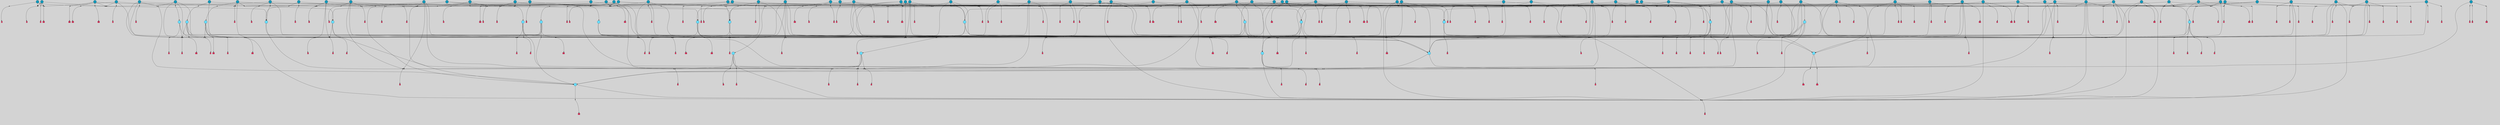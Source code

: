 // File exported with GEGELATI v1.3.1
// On the 2024-04-08 17:39:33
// With the File::TPGGraphDotExporter
digraph{
	graph[pad = "0.212, 0.055" bgcolor = lightgray]
	node[shape=circle style = filled label = ""]
		T3 [fillcolor="#66ddff"]
		T4 [fillcolor="#66ddff"]
		T7 [fillcolor="#66ddff"]
		T9 [fillcolor="#66ddff"]
		T11 [fillcolor="#66ddff"]
		T24 [fillcolor="#66ddff"]
		T27 [fillcolor="#66ddff"]
		T54 [fillcolor="#66ddff"]
		T59 [fillcolor="#66ddff"]
		T95 [fillcolor="#66ddff"]
		T96 [fillcolor="#1199bb"]
		T102 [fillcolor="#66ddff"]
		T111 [fillcolor="#66ddff"]
		T116 [fillcolor="#1199bb"]
		T129 [fillcolor="#66ddff"]
		T131 [fillcolor="#66ddff"]
		T148 [fillcolor="#1199bb"]
		T159 [fillcolor="#1199bb"]
		T160 [fillcolor="#66ddff"]
		T176 [fillcolor="#1199bb"]
		T180 [fillcolor="#1199bb"]
		T184 [fillcolor="#1199bb"]
		T191 [fillcolor="#1199bb"]
		T194 [fillcolor="#1199bb"]
		T195 [fillcolor="#66ddff"]
		T198 [fillcolor="#1199bb"]
		T201 [fillcolor="#1199bb"]
		T202 [fillcolor="#1199bb"]
		T204 [fillcolor="#1199bb"]
		T210 [fillcolor="#1199bb"]
		T211 [fillcolor="#1199bb"]
		T212 [fillcolor="#66ddff"]
		T25 [fillcolor="#1199bb"]
		T213 [fillcolor="#66ddff"]
		T214 [fillcolor="#1199bb"]
		T137 [fillcolor="#1199bb"]
		T217 [fillcolor="#1199bb"]
		T219 [fillcolor="#1199bb"]
		T222 [fillcolor="#1199bb"]
		T224 [fillcolor="#66ddff"]
		T229 [fillcolor="#66ddff"]
		T230 [fillcolor="#1199bb"]
		T232 [fillcolor="#1199bb"]
		T238 [fillcolor="#66ddff"]
		T239 [fillcolor="#1199bb"]
		T240 [fillcolor="#66ddff"]
		T242 [fillcolor="#66ddff"]
		T244 [fillcolor="#1199bb"]
		T245 [fillcolor="#1199bb"]
		T246 [fillcolor="#1199bb"]
		T247 [fillcolor="#1199bb"]
		T248 [fillcolor="#1199bb"]
		T251 [fillcolor="#1199bb"]
		T252 [fillcolor="#1199bb"]
		T254 [fillcolor="#1199bb"]
		T256 [fillcolor="#1199bb"]
		T257 [fillcolor="#1199bb"]
		T258 [fillcolor="#1199bb"]
		T259 [fillcolor="#1199bb"]
		T261 [fillcolor="#1199bb"]
		T262 [fillcolor="#1199bb"]
		T263 [fillcolor="#1199bb"]
		T264 [fillcolor="#1199bb"]
		T265 [fillcolor="#1199bb"]
		T270 [fillcolor="#1199bb"]
		T271 [fillcolor="#1199bb"]
		T272 [fillcolor="#1199bb"]
		T273 [fillcolor="#1199bb"]
		T274 [fillcolor="#1199bb"]
		T275 [fillcolor="#1199bb"]
		T276 [fillcolor="#1199bb"]
		T277 [fillcolor="#1199bb"]
		T278 [fillcolor="#1199bb"]
		T280 [fillcolor="#1199bb"]
		T281 [fillcolor="#1199bb"]
		T282 [fillcolor="#1199bb"]
		T283 [fillcolor="#1199bb"]
		T284 [fillcolor="#1199bb"]
		T285 [fillcolor="#1199bb"]
		T286 [fillcolor="#1199bb"]
		T287 [fillcolor="#1199bb"]
		T288 [fillcolor="#1199bb"]
		T292 [fillcolor="#1199bb"]
		T293 [fillcolor="#1199bb"]
		T295 [fillcolor="#1199bb"]
		T297 [fillcolor="#1199bb"]
		T298 [fillcolor="#1199bb"]
		T299 [fillcolor="#1199bb"]
		T301 [fillcolor="#1199bb"]
		T302 [fillcolor="#1199bb"]
		T303 [fillcolor="#1199bb"]
		T304 [fillcolor="#1199bb"]
		T306 [fillcolor="#1199bb"]
		T308 [fillcolor="#1199bb"]
		T309 [fillcolor="#1199bb"]
		T310 [fillcolor="#1199bb"]
		T312 [fillcolor="#1199bb"]
		T313 [fillcolor="#1199bb"]
		T314 [fillcolor="#1199bb"]
		T315 [fillcolor="#1199bb"]
		T316 [fillcolor="#1199bb"]
		T317 [fillcolor="#1199bb"]
		T318 [fillcolor="#1199bb"]
		T319 [fillcolor="#1199bb"]
		T320 [fillcolor="#1199bb"]
		P1684 [fillcolor="#cccccc" shape=point] //6|
		I1684 [shape=box style=invis label="6|1&2|6#1|7&#92;n10|7&2|0#1|5&#92;n9|4&0|1#2|2&#92;n8|6&0|0#1|0&#92;n"]
		P1684 -> I1684[style=invis]
		A1430 [fillcolor="#ff3366" shape=box margin=0.03 width=0 height=0 label="3"]
		T3 -> P1684 -> A1430
		P1685 [fillcolor="#cccccc" shape=point] //3|
		I1685 [shape=box style=invis label="7|6&2|4#0|2&#92;n10|3&2|7#1|4&#92;n11|6&0|4#0|1&#92;n7|1&0|0#2|6&#92;n7|6&0|3#2|6&#92;n4|0&2|6#0|1&#92;n4|4&2|5#0|2&#92;n4|6&0|4#2|7&#92;n10|0&2|3#1|5&#92;n2|6&0|5#0|2&#92;n1|0&2|3#0|7&#92;n1|6&2|0#0|5&#92;n6|2&0|1#0|7&#92;n9|2&0|3#2|7&#92;n5|3&0|6#0|6&#92;n1|7&2|5#2|3&#92;n8|1&2|7#0|6&#92;n1|0&2|5#2|1&#92;n7|1&2|2#2|5&#92;n7|4&2|6#0|3&#92;n"]
		P1685 -> I1685[style=invis]
		A1431 [fillcolor="#ff3366" shape=box margin=0.03 width=0 height=0 label="4"]
		T3 -> P1685 -> A1431
		P1686 [fillcolor="#cccccc" shape=point] //7|
		I1686 [shape=box style=invis label="0|2&2|4#2|6&#92;n5|3&0|6#0|1&#92;n4|7&2|6#0|5&#92;n7|6&0|7#0|5&#92;n10|7&2|2#1|1&#92;n"]
		P1686 -> I1686[style=invis]
		A1432 [fillcolor="#ff3366" shape=box margin=0.03 width=0 height=0 label="4"]
		T4 -> P1686 -> A1432
		P1687 [fillcolor="#cccccc" shape=point] //0|
		I1687 [shape=box style=invis label="2|5&0|1#0|6&#92;n6|1&2|2#2|7&#92;n8|0&0|3#1|4&#92;n4|3&2|5#2|4&#92;n8|1&2|4#0|0&#92;n6|6&0|1#2|6&#92;n11|7&2|4#2|5&#92;n6|2&2|4#0|2&#92;n8|5&2|4#2|4&#92;n2|1&2|1#2|2&#92;n2|7&2|5#2|6&#92;n9|7&0|5#0|4&#92;n1|2&0|5#2|6&#92;n4|2&2|3#2|7&#92;n3|3&2|1#0|2&#92;n"]
		P1687 -> I1687[style=invis]
		A1433 [fillcolor="#ff3366" shape=box margin=0.03 width=0 height=0 label="5"]
		T4 -> P1687 -> A1433
		P1688 [fillcolor="#cccccc" shape=point] //-3|
		I1688 [shape=box style=invis label="1|6&2|7#0|7&#92;n10|2&0|7#1|3&#92;n9|6&2|7#2|2&#92;n5|3&0|7#0|7&#92;n1|6&2|3#0|0&#92;n2|3&2|3#2|2&#92;n5|1&2|6#0|6&#92;n"]
		P1688 -> I1688[style=invis]
		A1434 [fillcolor="#ff3366" shape=box margin=0.03 width=0 height=0 label="7"]
		T7 -> P1688 -> A1434
		P1689 [fillcolor="#cccccc" shape=point] //5|
		I1689 [shape=box style=invis label="0|5&2|3#0|1&#92;n0|6&2|1#2|4&#92;n6|2&2|6#0|7&#92;n7|4&0|3#0|1&#92;n5|4&0|7#1|6&#92;n9|1&0|5#2|2&#92;n6|3&2|3#1|7&#92;n11|7&2|4#1|6&#92;n2|5&0|1#0|0&#92;n4|7&0|0#0|2&#92;n6|2&0|6#0|0&#92;n2|1&2|6#2|4&#92;n10|0&2|0#1|0&#92;n6|6&2|4#0|6&#92;n"]
		P1689 -> I1689[style=invis]
		A1435 [fillcolor="#ff3366" shape=box margin=0.03 width=0 height=0 label="8"]
		T7 -> P1689 -> A1435
		P1690 [fillcolor="#cccccc" shape=point] //-6|
		I1690 [shape=box style=invis label="11|1&0|7#2|0&#92;n10|4&0|1#1|0&#92;n4|3&2|4#2|1&#92;n0|5&2|0#0|0&#92;n6|1&0|0#0|3&#92;n8|2&2|0#0|4&#92;n11|4&2|0#1|6&#92;n7|0&2|6#2|3&#92;n5|3&2|6#2|0&#92;n2|0&2|0#0|4&#92;n"]
		P1690 -> I1690[style=invis]
		A1436 [fillcolor="#ff3366" shape=box margin=0.03 width=0 height=0 label="9"]
		T9 -> P1690 -> A1436
		P1691 [fillcolor="#cccccc" shape=point] //2|
		I1691 [shape=box style=invis label="6|3&2|7#1|4&#92;n8|6&0|0#2|5&#92;n2|1&0|2#0|3&#92;n8|7&0|6#0|4&#92;n2|1&2|0#0|1&#92;n0|0&2|2#2|3&#92;n6|6&0|7#2|1&#92;n6|1&0|7#2|6&#92;n5|4&2|7#0|4&#92;n0|3&0|4#2|0&#92;n11|0&2|0#2|5&#92;n4|5&2|5#2|4&#92;n5|7&0|6#0|4&#92;n9|7&2|5#0|3&#92;n5|4&2|1#0|3&#92;n5|3&0|1#1|7&#92;n0|4&0|3#2|5&#92;n"]
		P1691 -> I1691[style=invis]
		A1437 [fillcolor="#ff3366" shape=box margin=0.03 width=0 height=0 label="10"]
		T9 -> P1691 -> A1437
		P1692 [fillcolor="#cccccc" shape=point] //6|
		I1692 [shape=box style=invis label="3|0&2|7#2|2&#92;n3|2&0|4#2|5&#92;n5|1&0|2#1|0&#92;n8|7&0|1#2|0&#92;n8|5&0|3#0|6&#92;n0|2&0|2#2|3&#92;n1|5&2|5#0|5&#92;n5|6&0|6#0|7&#92;n6|7&0|0#2|6&#92;n1|2&2|3#0|0&#92;n7|7&2|3#0|4&#92;n0|7&2|7#0|6&#92;n1|0&2|2#2|7&#92;n4|4&0|1#0|0&#92;n"]
		P1692 -> I1692[style=invis]
		A1438 [fillcolor="#ff3366" shape=box margin=0.03 width=0 height=0 label="11"]
		T11 -> P1692 -> A1438
		P1693 [fillcolor="#cccccc" shape=point] //-4|
		I1693 [shape=box style=invis label="4|1&0|4#2|6&#92;n1|2&2|2#2|0&#92;n1|2&2|0#0|6&#92;n8|4&2|3#2|5&#92;n5|5&2|1#1|0&#92;n"]
		P1693 -> I1693[style=invis]
		A1439 [fillcolor="#ff3366" shape=box margin=0.03 width=0 height=0 label="12"]
		T11 -> P1693 -> A1439
		P1694 [fillcolor="#cccccc" shape=point] //-3|
		I1694 [shape=box style=invis label="8|1&2|3#0|5&#92;n0|6&0|5#0|5&#92;n3|7&2|1#0|6&#92;n3|5&0|1#0|0&#92;n9|5&2|0#0|4&#92;n3|5&0|2#0|3&#92;n10|6&2|4#1|0&#92;n9|4&2|7#2|6&#92;n1|7&2|5#2|2&#92;n"]
		P1694 -> I1694[style=invis]
		A1440 [fillcolor="#ff3366" shape=box margin=0.03 width=0 height=0 label="5"]
		T4 -> P1694 -> A1440
		P1695 [fillcolor="#cccccc" shape=point] //1|
		I1695 [shape=box style=invis label="5|1&0|6#2|7&#92;n2|4&0|4#2|2&#92;n0|6&0|5#0|4&#92;n10|6&2|5#1|6&#92;n9|3&0|1#1|7&#92;n10|3&2|2#1|0&#92;n5|0&0|0#2|1&#92;n11|3&2|3#1|5&#92;n10|3&0|1#1|0&#92;n2|4&0|1#0|1&#92;n0|2&0|3#2|4&#92;n9|2&2|1#2|5&#92;n11|7&2|6#2|6&#92;n"]
		P1695 -> I1695[style=invis]
		T24 -> P1695 -> T7
		P1696 [fillcolor="#cccccc" shape=point] //5|
		I1696 [shape=box style=invis label="3|0&2|0#0|1&#92;n3|0&0|7#0|1&#92;n5|3&0|2#2|6&#92;n4|4&2|4#2|6&#92;n11|2&0|7#1|6&#92;n2|7&2|2#2|5&#92;n9|3&2|6#2|7&#92;n7|7&0|0#0|4&#92;n6|1&2|4#2|3&#92;n5|4&2|0#1|6&#92;n1|3&0|7#0|4&#92;n"]
		P1696 -> I1696[style=invis]
		A1441 [fillcolor="#ff3366" shape=box margin=0.03 width=0 height=0 label="7"]
		T24 -> P1696 -> A1441
		P1697 [fillcolor="#cccccc" shape=point] //-2|
		I1697 [shape=box style=invis label="4|1&0|4#0|3&#92;n4|2&0|5#2|0&#92;n5|5&2|6#0|5&#92;n1|4&0|1#0|2&#92;n6|3&2|7#1|5&#92;n0|4&2|0#0|3&#92;n8|5&2|5#1|2&#92;n10|7&2|7#1|1&#92;n3|4&0|0#2|1&#92;n3|6&2|5#2|5&#92;n8|3&0|1#0|7&#92;n10|0&2|7#1|3&#92;n4|1&2|4#0|1&#92;n9|3&2|0#0|4&#92;n3|6&2|0#0|4&#92;n1|2&0|6#2|1&#92;n4|0&2|1#2|2&#92;n"]
		P1697 -> I1697[style=invis]
		A1442 [fillcolor="#ff3366" shape=box margin=0.03 width=0 height=0 label="14"]
		T24 -> P1697 -> A1442
		P1698 [fillcolor="#cccccc" shape=point] //2|
		I1698 [shape=box style=invis label="9|1&2|3#0|1&#92;n5|2&2|0#2|4&#92;n3|6&2|5#2|7&#92;n7|0&2|5#0|4&#92;n1|2&0|3#0|5&#92;n7|3&2|7#0|0&#92;n"]
		P1698 -> I1698[style=invis]
		A1443 [fillcolor="#ff3366" shape=box margin=0.03 width=0 height=0 label="2"]
		T27 -> P1698 -> A1443
		P1699 [fillcolor="#cccccc" shape=point] //-6|
		I1699 [shape=box style=invis label="7|5&0|4#0|4&#92;n11|0&2|5#2|1&#92;n"]
		P1699 -> I1699[style=invis]
		A1444 [fillcolor="#ff3366" shape=box margin=0.03 width=0 height=0 label="3"]
		T27 -> P1699 -> A1444
		T27 -> P1685
		T27 -> P1687
		P1700 [fillcolor="#cccccc" shape=point] //0|
		I1700 [shape=box style=invis label="4|0&0|3#2|7&#92;n10|2&0|3#1|7&#92;n3|5&0|2#0|3&#92;n4|5&0|0#2|1&#92;n10|7&2|0#1|2&#92;n5|3&2|3#1|6&#92;n9|5&2|0#0|4&#92;n5|4&2|7#0|2&#92;n10|3&2|7#1|4&#92;n7|2&0|1#2|6&#92;n8|6&0|5#0|5&#92;n8|7&2|3#0|5&#92;n2|6&2|4#0|0&#92;n"]
		P1700 -> I1700[style=invis]
		A1445 [fillcolor="#ff3366" shape=box margin=0.03 width=0 height=0 label="5"]
		T27 -> P1700 -> A1445
		P1701 [fillcolor="#cccccc" shape=point] //8|
		I1701 [shape=box style=invis label="9|0&0|1#2|0&#92;n10|1&2|5#1|4&#92;n8|2&2|6#0|4&#92;n2|4&2|5#2|3&#92;n4|2&2|2#0|2&#92;n7|5&0|2#0|0&#92;n8|2&2|1#1|3&#92;n8|7&0|7#2|1&#92;n1|1&0|0#0|7&#92;n5|6&2|5#1|0&#92;n6|6&2|5#0|0&#92;n11|4&0|3#2|6&#92;n4|2&2|4#0|7&#92;n5|6&0|1#2|0&#92;n11|3&0|2#0|7&#92;n"]
		P1701 -> I1701[style=invis]
		A1446 [fillcolor="#ff3366" shape=box margin=0.03 width=0 height=0 label="6"]
		T54 -> P1701 -> A1446
		T54 -> P1696
		P1702 [fillcolor="#cccccc" shape=point] //-10|
		I1702 [shape=box style=invis label="3|6&0|0#0|4&#92;n4|1&2|4#0|1&#92;n5|1&0|1#0|4&#92;n5|5&2|6#0|5&#92;n6|5&0|6#0|3&#92;n11|1&2|0#0|1&#92;n0|7&2|0#0|3&#92;n1|2&0|6#0|1&#92;n8|0&0|4#2|0&#92;n0|4&0|7#2|7&#92;n7|0&2|7#1|3&#92;n3|1&0|5#2|5&#92;n5|1&0|4#0|3&#92;n2|2&0|2#0|0&#92;n8|3&0|1#0|7&#92;n3|0&0|3#0|5&#92;n7|2&0|5#2|0&#92;n6|3&2|7#1|5&#92;n4|7&2|7#2|1&#92;n"]
		P1702 -> I1702[style=invis]
		A1447 [fillcolor="#ff3366" shape=box margin=0.03 width=0 height=0 label="14"]
		T54 -> P1702 -> A1447
		T54 -> P1689
		P1703 [fillcolor="#cccccc" shape=point] //8|
		I1703 [shape=box style=invis label="9|0&0|1#2|0&#92;n10|1&2|5#1|4&#92;n8|2&2|6#0|4&#92;n4|5&0|3#0|1&#92;n2|4&2|5#2|3&#92;n4|2&2|2#0|2&#92;n7|5&0|2#0|0&#92;n8|2&2|1#1|3&#92;n8|7&0|7#2|1&#92;n1|1&0|0#0|7&#92;n5|6&2|5#1|0&#92;n6|3&2|5#0|0&#92;n11|4&0|3#2|6&#92;n1|2&2|4#0|7&#92;n5|6&0|1#2|0&#92;n11|3&0|2#0|7&#92;n"]
		P1703 -> I1703[style=invis]
		A1448 [fillcolor="#ff3366" shape=box margin=0.03 width=0 height=0 label="6"]
		T59 -> P1703 -> A1448
		T59 -> P1696
		T59 -> P1690
		T59 -> P1696
		P1704 [fillcolor="#cccccc" shape=point] //4|
		I1704 [shape=box style=invis label="4|3&0|6#0|3&#92;n5|7&2|3#2|2&#92;n5|6&0|7#1|2&#92;n1|4&2|6#0|3&#92;n8|4&2|1#2|5&#92;n9|5&2|4#1|4&#92;n2|4&0|5#0|7&#92;n10|0&0|6#1|3&#92;n3|0&0|6#0|2&#92;n2|7&2|7#2|6&#92;n5|2&0|5#1|5&#92;n10|4&2|5#1|7&#92;n4|0&0|4#2|4&#92;n11|1&0|4#2|6&#92;n10|6&2|0#1|4&#92;n9|7&0|3#1|4&#92;n4|5&2|7#0|6&#92;n11|5&2|6#2|3&#92;n0|3&0|5#0|1&#92;n"]
		P1704 -> I1704[style=invis]
		A1449 [fillcolor="#ff3366" shape=box margin=0.03 width=0 height=0 label="13"]
		T95 -> P1704 -> A1449
		P1705 [fillcolor="#cccccc" shape=point] //8|
		I1705 [shape=box style=invis label="9|7&0|5#2|5&#92;n3|3&2|3#0|2&#92;n9|5&2|2#1|0&#92;n2|3&0|6#0|3&#92;n4|4&2|5#2|7&#92;n11|3&2|0#1|5&#92;n6|6&2|1#2|2&#92;n4|6&0|1#2|2&#92;n2|5&2|7#2|2&#92;n7|7&2|2#2|3&#92;n6|5&0|3#2|6&#92;n6|7&0|6#0|2&#92;n"]
		P1705 -> I1705[style=invis]
		A1450 [fillcolor="#ff3366" shape=box margin=0.03 width=0 height=0 label="14"]
		T95 -> P1705 -> A1450
		P1706 [fillcolor="#cccccc" shape=point] //2|
		I1706 [shape=box style=invis label="4|1&0|4#2|6&#92;n5|5&2|1#1|0&#92;n1|0&2|0#0|6&#92;n8|4&2|3#2|5&#92;n"]
		P1706 -> I1706[style=invis]
		T95 -> P1706 -> T11
		P1707 [fillcolor="#cccccc" shape=point] //-9|
		I1707 [shape=box style=invis label="2|0&2|0#2|1&#92;n4|4&2|4#2|6&#92;n9|1&0|3#1|7&#92;n5|3&0|2#2|6&#92;n2|7&2|2#2|5&#92;n5|4&2|0#1|6&#92;n3|0&0|7#0|1&#92;n1|3&0|7#0|4&#92;n11|6&2|2#0|7&#92;n7|7&0|0#0|4&#92;n11|0&0|7#1|6&#92;n9|3&2|6#2|7&#92;n"]
		P1707 -> I1707[style=invis]
		A1451 [fillcolor="#ff3366" shape=box margin=0.03 width=0 height=0 label="7"]
		T95 -> P1707 -> A1451
		P1708 [fillcolor="#cccccc" shape=point] //-8|
		I1708 [shape=box style=invis label="7|5&0|4#2|4&#92;n"]
		P1708 -> I1708[style=invis]
		A1452 [fillcolor="#ff3366" shape=box margin=0.03 width=0 height=0 label="3"]
		T95 -> P1708 -> A1452
		P1709 [fillcolor="#cccccc" shape=point] //6|
		I1709 [shape=box style=invis label="0|5&2|3#0|1&#92;n0|6&2|1#2|4&#92;n9|1&0|5#2|2&#92;n7|4&0|3#0|1&#92;n5|4&0|7#1|6&#92;n2|5&0|1#0|0&#92;n6|3&2|3#1|7&#92;n11|7&2|4#1|6&#92;n6|2&2|6#0|1&#92;n4|7&0|0#0|2&#92;n6|2&0|6#0|0&#92;n9|1&2|6#2|4&#92;n10|0&2|0#1|0&#92;n6|6&2|4#0|6&#92;n"]
		P1709 -> I1709[style=invis]
		A1453 [fillcolor="#ff3366" shape=box margin=0.03 width=0 height=0 label="8"]
		T96 -> P1709 -> A1453
		P1710 [fillcolor="#cccccc" shape=point] //5|
		I1710 [shape=box style=invis label="10|4&0|1#1|0&#92;n4|3&2|4#2|1&#92;n2|0&2|0#0|4&#92;n6|1&0|0#0|3&#92;n8|2&2|0#0|4&#92;n0|0&0|0#0|0&#92;n11|4&2|0#1|6&#92;n7|0&2|6#2|3&#92;n5|3&2|6#2|0&#92;n0|0&2|0#0|0&#92;n"]
		P1710 -> I1710[style=invis]
		A1454 [fillcolor="#ff3366" shape=box margin=0.03 width=0 height=0 label="9"]
		T96 -> P1710 -> A1454
		T96 -> P1684
		P1711 [fillcolor="#cccccc" shape=point] //1|
		I1711 [shape=box style=invis label="5|4&0|7#1|6&#92;n0|6&2|1#2|4&#92;n7|4&0|3#0|1&#92;n0|5&2|3#0|1&#92;n9|1&0|5#2|2&#92;n6|3&2|3#1|7&#92;n11|7&2|4#1|6&#92;n2|5&0|1#0|0&#92;n7|5&2|3#1|1&#92;n4|7&0|0#0|2&#92;n6|2&0|6#0|0&#92;n2|1&2|6#2|4&#92;n10|0&2|7#1|0&#92;n6|6&2|4#0|6&#92;n"]
		P1711 -> I1711[style=invis]
		A1455 [fillcolor="#ff3366" shape=box margin=0.03 width=0 height=0 label="8"]
		T96 -> P1711 -> A1455
		T96 -> P1694
		P1712 [fillcolor="#cccccc" shape=point] //7|
		I1712 [shape=box style=invis label="3|3&2|7#0|4&#92;n4|3&2|6#0|3&#92;n8|4&0|6#1|2&#92;n5|6&2|3#0|4&#92;n0|7&2|1#0|5&#92;n8|7&2|2#2|5&#92;n9|1&0|0#1|0&#92;n10|1&2|1#1|4&#92;n10|5&0|6#1|7&#92;n5|2&2|3#0|4&#92;n2|0&2|6#2|7&#92;n1|7&0|1#0|7&#92;n"]
		P1712 -> I1712[style=invis]
		A1456 [fillcolor="#ff3366" shape=box margin=0.03 width=0 height=0 label="2"]
		T102 -> P1712 -> A1456
		T102 -> P1708
		P1713 [fillcolor="#cccccc" shape=point] //8|
		I1713 [shape=box style=invis label="7|0&0|2#1|4&#92;n8|1&2|3#0|5&#92;n0|6&0|5#0|5&#92;n3|7&2|1#0|6&#92;n9|4&2|7#1|6&#92;n1|7&2|5#2|2&#92;n8|5&2|0#0|3&#92;n0|2&0|2#0|0&#92;n3|5&0|2#0|3&#92;n"]
		P1713 -> I1713[style=invis]
		A1457 [fillcolor="#ff3366" shape=box margin=0.03 width=0 height=0 label="5"]
		T102 -> P1713 -> A1457
		P1714 [fillcolor="#cccccc" shape=point] //-5|
		I1714 [shape=box style=invis label="0|0&2|3#0|2&#92;n10|5&0|6#1|3&#92;n7|3&0|6#2|3&#92;n3|4&0|6#0|6&#92;n10|5&0|2#1|1&#92;n5|0&0|1#0|3&#92;n6|6&2|5#1|5&#92;n7|4&0|2#1|7&#92;n5|7&0|1#2|5&#92;n1|5&0|0#0|3&#92;n7|5&2|1#2|6&#92;n9|0&0|2#0|0&#92;n4|0&2|4#0|0&#92;n4|6&0|0#2|3&#92;n3|1&0|6#2|5&#92;n7|7&2|1#2|3&#92;n9|4&2|2#0|6&#92;n"]
		P1714 -> I1714[style=invis]
		T111 -> P1714 -> T9
		P1715 [fillcolor="#cccccc" shape=point] //7|
		I1715 [shape=box style=invis label="7|4&2|1#2|0&#92;n4|1&2|4#2|3&#92;n5|0&2|0#2|2&#92;n6|1&2|4#2|6&#92;n"]
		P1715 -> I1715[style=invis]
		A1458 [fillcolor="#ff3366" shape=box margin=0.03 width=0 height=0 label="9"]
		T111 -> P1715 -> A1458
		P1716 [fillcolor="#cccccc" shape=point] //2|
		I1716 [shape=box style=invis label="3|0&2|0#0|1&#92;n11|2&0|7#1|6&#92;n8|7&2|4#0|5&#92;n5|3&0|2#2|6&#92;n4|4&2|4#2|6&#92;n3|0&0|7#0|1&#92;n2|7&2|2#2|5&#92;n9|3&2|6#2|7&#92;n7|7&0|0#0|4&#92;n6|1&2|4#1|3&#92;n5|4&2|0#1|6&#92;n1|3&0|7#0|4&#92;n"]
		P1716 -> I1716[style=invis]
		A1459 [fillcolor="#ff3366" shape=box margin=0.03 width=0 height=0 label="7"]
		T111 -> P1716 -> A1459
		T111 -> P1690
		P1717 [fillcolor="#cccccc" shape=point] //-4|
		I1717 [shape=box style=invis label="9|7&0|0#2|0&#92;n6|6&0|5#2|0&#92;n7|3&0|0#0|4&#92;n3|5&0|3#0|3&#92;n9|1&0|1#1|1&#92;n11|5&2|7#1|5&#92;n1|5&2|5#0|2&#92;n6|0&0|6#2|5&#92;n0|3&2|4#2|5&#92;n1|6&2|5#2|2&#92;n9|5&2|1#2|2&#92;n"]
		P1717 -> I1717[style=invis]
		T116 -> P1717 -> T9
		P1718 [fillcolor="#cccccc" shape=point] //4|
		I1718 [shape=box style=invis label="9|2&0|6#2|1&#92;n11|5&0|1#2|0&#92;n2|4&0|4#2|1&#92;n5|0&2|4#0|2&#92;n"]
		P1718 -> I1718[style=invis]
		A1460 [fillcolor="#ff3366" shape=box margin=0.03 width=0 height=0 label="3"]
		T116 -> P1718 -> A1460
		P1719 [fillcolor="#cccccc" shape=point] //-2|
		I1719 [shape=box style=invis label="5|2&2|0#2|4&#92;n9|1&2|3#0|1&#92;n3|6&2|5#2|7&#92;n7|0&2|1#0|4&#92;n1|2&0|3#0|5&#92;n7|3&2|7#0|0&#92;n"]
		P1719 -> I1719[style=invis]
		A1461 [fillcolor="#ff3366" shape=box margin=0.03 width=0 height=0 label="2"]
		T116 -> P1719 -> A1461
		T116 -> P1685
		T116 -> P1700
		T129 -> P1701
		T129 -> P1696
		P1720 [fillcolor="#cccccc" shape=point] //10|
		I1720 [shape=box style=invis label="4|5&2|7#2|1&#92;n1|7&2|3#0|6&#92;n3|5&2|2#0|3&#92;n10|3&0|7#1|4&#92;n7|1&0|4#2|6&#92;n10|2&0|3#1|7&#92;n9|5&2|0#0|4&#92;n4|0&0|3#2|7&#92;n11|4&2|6#1|2&#92;n5|4&2|7#0|2&#92;n2|6&2|4#0|0&#92;n6|5&0|7#2|1&#92;n5|3&2|3#1|6&#92;n10|7&2|0#1|2&#92;n"]
		P1720 -> I1720[style=invis]
		A1462 [fillcolor="#ff3366" shape=box margin=0.03 width=0 height=0 label="5"]
		T129 -> P1720 -> A1462
		P1721 [fillcolor="#cccccc" shape=point] //5|
		I1721 [shape=box style=invis label="9|4&2|3#1|3&#92;n0|4&2|4#0|5&#92;n6|1&2|6#2|5&#92;n4|0&0|5#2|0&#92;n"]
		P1721 -> I1721[style=invis]
		A1463 [fillcolor="#ff3366" shape=box margin=0.03 width=0 height=0 label="7"]
		T129 -> P1721 -> A1463
		P1722 [fillcolor="#cccccc" shape=point] //6|
		I1722 [shape=box style=invis label="9|4&2|7#0|6&#92;n8|4&0|1#1|0&#92;n1|3&0|0#2|1&#92;n2|4&0|6#2|2&#92;n5|1&2|5#0|7&#92;n3|0&0|3#2|6&#92;n2|2&2|6#0|2&#92;n8|4&0|4#2|2&#92;n5|1&2|4#0|3&#92;n9|4&0|6#0|6&#92;n5|0&2|2#1|5&#92;n11|7&0|0#1|1&#92;n0|4&0|3#0|3&#92;n7|7&2|4#2|5&#92;n1|5&0|1#2|1&#92;n"]
		P1722 -> I1722[style=invis]
		A1464 [fillcolor="#ff3366" shape=box margin=0.03 width=0 height=0 label="1"]
		T129 -> P1722 -> A1464
		P1723 [fillcolor="#cccccc" shape=point] //6|
		I1723 [shape=box style=invis label="10|4&2|6#1|2&#92;n8|4&0|1#1|0&#92;n0|4&2|6#0|0&#92;n8|4&2|5#2|1&#92;n7|5&2|5#1|0&#92;n3|6&0|6#2|2&#92;n1|7&0|7#0|5&#92;n2|0&0|7#2|4&#92;n2|6&2|2#0|0&#92;n0|7&2|7#0|7&#92;n11|6&0|4#2|2&#92;n5|5&0|0#0|1&#92;n10|1&0|0#1|0&#92;n7|3&0|1#2|5&#92;n9|2&2|7#1|5&#92;n9|4&2|6#2|7&#92;n1|6&2|4#2|2&#92;n3|3&2|2#0|7&#92;n1|6&2|0#0|0&#92;n6|4&2|6#1|0&#92;n"]
		P1723 -> I1723[style=invis]
		A1465 [fillcolor="#ff3366" shape=box margin=0.03 width=0 height=0 label="1"]
		T131 -> P1723 -> A1465
		P1724 [fillcolor="#cccccc" shape=point] //9|
		I1724 [shape=box style=invis label="11|0&2|0#1|1&#92;n3|6&0|6#0|0&#92;n1|4&0|0#2|4&#92;n7|5&2|2#1|3&#92;n11|7&2|6#1|7&#92;n5|2&0|6#1|5&#92;n9|5&0|6#0|3&#92;n2|2&2|7#0|5&#92;n9|3&2|2#2|0&#92;n11|0&2|7#0|1&#92;n1|1&2|0#0|1&#92;n6|6&0|6#1|2&#92;n9|7&0|1#0|3&#92;n2|0&2|4#2|5&#92;n2|4&2|2#0|0&#92;n6|1&2|1#1|7&#92;n10|7&2|5#1|6&#92;n11|5&2|7#2|4&#92;n"]
		P1724 -> I1724[style=invis]
		A1466 [fillcolor="#ff3366" shape=box margin=0.03 width=0 height=0 label="1"]
		T131 -> P1724 -> A1466
		T131 -> P1699
		P1725 [fillcolor="#cccccc" shape=point] //5|
		I1725 [shape=box style=invis label="3|0&0|0#0|1&#92;n5|6&0|4#0|3&#92;n4|4&2|4#2|6&#92;n11|2&0|7#1|6&#92;n2|7&2|2#2|5&#92;n9|3&2|6#2|7&#92;n7|7&0|0#0|4&#92;n6|1&2|4#2|3&#92;n5|4&2|0#1|6&#92;n5|3&0|2#2|6&#92;n1|3&0|7#0|4&#92;n"]
		P1725 -> I1725[style=invis]
		A1467 [fillcolor="#ff3366" shape=box margin=0.03 width=0 height=0 label="7"]
		T131 -> P1725 -> A1467
		T131 -> P1721
		P1726 [fillcolor="#cccccc" shape=point] //-1|
		I1726 [shape=box style=invis label="11|7&2|0#1|7&#92;n1|5&2|4#2|4&#92;n4|3&0|1#0|5&#92;n1|6&0|0#0|4&#92;n8|6&2|4#0|0&#92;n4|0&0|0#0|5&#92;n10|4&2|0#1|0&#92;n9|6&2|5#1|3&#92;n0|7&2|1#0|5&#92;n0|6&2|3#2|0&#92;n4|4&0|5#0|1&#92;n"]
		P1726 -> I1726[style=invis]
		A1468 [fillcolor="#ff3366" shape=box margin=0.03 width=0 height=0 label="12"]
		T148 -> P1726 -> A1468
		P1727 [fillcolor="#cccccc" shape=point] //1|
		I1727 [shape=box style=invis label="2|2&2|3#0|2&#92;n2|2&0|5#2|5&#92;n8|4&0|1#1|0&#92;n9|7&0|6#0|3&#92;n5|1&2|2#0|7&#92;n10|7&0|7#1|3&#92;n7|7&2|4#2|5&#92;n5|5&0|2#2|1&#92;n2|6&2|2#0|0&#92;n9|3&2|2#2|0&#92;n0|6&0|6#2|2&#92;n7|7&0|1#2|3&#92;n3|6&0|1#0|5&#92;n1|5&0|1#2|7&#92;n"]
		P1727 -> I1727[style=invis]
		A1469 [fillcolor="#ff3366" shape=box margin=0.03 width=0 height=0 label="1"]
		T148 -> P1727 -> A1469
		P1728 [fillcolor="#cccccc" shape=point] //-9|
		I1728 [shape=box style=invis label="4|7&2|6#0|5&#92;n11|3&0|2#2|6&#92;n10|2&2|4#1|6&#92;n3|0&2|6#2|7&#92;n4|3&0|5#0|7&#92;n2|3&0|7#0|7&#92;n10|6&0|7#1|5&#92;n10|1&2|2#1|1&#92;n1|7&0|3#2|6&#92;n"]
		P1728 -> I1728[style=invis]
		A1470 [fillcolor="#ff3366" shape=box margin=0.03 width=0 height=0 label="4"]
		T148 -> P1728 -> A1470
		P1729 [fillcolor="#cccccc" shape=point] //7|
		I1729 [shape=box style=invis label="7|2&0|4#1|3&#92;n7|7&0|0#0|4&#92;n4|4&2|4#2|6&#92;n2|3&2|2#2|5&#92;n8|0&0|2#2|1&#92;n9|3&2|6#2|7&#92;n6|4&2|4#2|3&#92;n3|3&2|0#0|1&#92;n6|4&2|0#1|6&#92;n5|3&0|7#0|4&#92;n"]
		P1729 -> I1729[style=invis]
		A1471 [fillcolor="#ff3366" shape=box margin=0.03 width=0 height=0 label="7"]
		T148 -> P1729 -> A1471
		P1730 [fillcolor="#cccccc" shape=point] //-6|
		I1730 [shape=box style=invis label="9|0&2|0#0|1&#92;n3|2&0|2#0|3&#92;n5|4&0|5#1|7&#92;n2|1&0|4#0|3&#92;n9|2&2|0#2|4&#92;n7|6&0|4#0|2&#92;n2|3&0|6#2|6&#92;n1|2&0|3#2|0&#92;n"]
		P1730 -> I1730[style=invis]
		T148 -> P1730 -> T54
		P1731 [fillcolor="#cccccc" shape=point] //7|
		I1731 [shape=box style=invis label="7|0&2|1#2|0&#92;n9|7&2|1#1|7&#92;n8|2&0|1#1|0&#92;n6|6&0|2#1|1&#92;n2|2&0|5#0|0&#92;n5|7&0|0#2|1&#92;n5|1&2|5#1|5&#92;n4|7&2|4#2|3&#92;n10|5&2|2#1|5&#92;n1|3&2|2#2|0&#92;n10|2&2|6#1|5&#92;n"]
		P1731 -> I1731[style=invis]
		A1472 [fillcolor="#ff3366" shape=box margin=0.03 width=0 height=0 label="1"]
		T159 -> P1731 -> A1472
		P1732 [fillcolor="#cccccc" shape=point] //7|
		I1732 [shape=box style=invis label="7|4&2|7#0|4&#92;n4|6&0|1#2|5&#92;n2|1&2|3#0|0&#92;n4|3&2|0#0|1&#92;n0|0&2|7#2|7&#92;n7|7&0|5#2|3&#92;n5|0&2|1#2|2&#92;n10|0&0|4#1|2&#92;n4|4&0|7#0|0&#92;n6|7&0|2#0|1&#92;n1|4&2|5#0|4&#92;n"]
		P1732 -> I1732[style=invis]
		A1473 [fillcolor="#ff3366" shape=box margin=0.03 width=0 height=0 label="0"]
		T159 -> P1732 -> A1473
		P1733 [fillcolor="#cccccc" shape=point] //5|
		I1733 [shape=box style=invis label="0|5&2|3#0|1&#92;n0|6&2|1#2|4&#92;n6|2&2|6#0|7&#92;n9|0&2|7#1|1&#92;n7|4&0|3#0|1&#92;n11|7&2|4#1|6&#92;n9|1&0|5#2|2&#92;n5|4&0|7#1|6&#92;n2|5&0|1#0|0&#92;n4|7&0|0#0|2&#92;n6|2&0|6#0|0&#92;n2|1&2|6#2|4&#92;n10|0&0|0#1|0&#92;n6|6&2|4#0|6&#92;n"]
		P1733 -> I1733[style=invis]
		T159 -> P1733 -> T129
		T160 -> P1704
		T160 -> P1707
		P1734 [fillcolor="#cccccc" shape=point] //5|
		I1734 [shape=box style=invis label="6|0&2|7#2|7&#92;n3|6&2|6#2|6&#92;n6|3&0|5#1|2&#92;n"]
		P1734 -> I1734[style=invis]
		A1474 [fillcolor="#ff3366" shape=box margin=0.03 width=0 height=0 label="3"]
		T160 -> P1734 -> A1474
		P1735 [fillcolor="#cccccc" shape=point] //-2|
		I1735 [shape=box style=invis label="11|7&2|0#1|7&#92;n4|3&0|1#2|5&#92;n0|4&2|4#2|7&#92;n1|6&0|0#0|4&#92;n4|0&0|0#0|5&#92;n0|6&2|3#2|0&#92;n9|6&2|5#1|3&#92;n0|7&2|1#2|5&#92;n4|4&0|5#0|1&#92;n10|4&0|0#1|0&#92;n"]
		P1735 -> I1735[style=invis]
		A1475 [fillcolor="#ff3366" shape=box margin=0.03 width=0 height=0 label="12"]
		T160 -> P1735 -> A1475
		T160 -> P1696
		P1736 [fillcolor="#cccccc" shape=point] //3|
		I1736 [shape=box style=invis label="4|7&0|7#2|7&#92;n11|5&2|6#0|2&#92;n5|5&2|6#2|0&#92;n3|2&0|6#0|3&#92;n10|2&2|5#1|5&#92;n9|4&2|3#1|5&#92;n2|5&2|7#2|4&#92;n11|3&2|5#1|0&#92;n7|0&0|7#2|1&#92;n1|2&0|5#0|1&#92;n"]
		P1736 -> I1736[style=invis]
		A1476 [fillcolor="#ff3366" shape=box margin=0.03 width=0 height=0 label="5"]
		T176 -> P1736 -> A1476
		P1737 [fillcolor="#cccccc" shape=point] //2|
		I1737 [shape=box style=invis label="7|1&0|6#0|1&#92;n5|2&2|5#1|6&#92;n10|1&2|1#1|1&#92;n4|7&0|4#2|2&#92;n11|7&0|4#2|7&#92;n5|0&0|5#1|7&#92;n8|2&0|5#2|4&#92;n10|0&2|6#1|6&#92;n5|1&0|1#2|3&#92;n1|6&2|0#0|1&#92;n9|6&2|2#1|4&#92;n3|4&2|3#0|0&#92;n10|1&0|1#1|0&#92;n2|2&0|1#2|1&#92;n3|1&2|7#0|3&#92;n"]
		P1737 -> I1737[style=invis]
		A1477 [fillcolor="#ff3366" shape=box margin=0.03 width=0 height=0 label="10"]
		T176 -> P1737 -> A1477
		P1738 [fillcolor="#cccccc" shape=point] //-1|
		I1738 [shape=box style=invis label="1|7&2|1#0|6&#92;n8|1&2|3#0|5&#92;n10|6&2|7#1|0&#92;n1|7&2|5#0|2&#92;n0|3&0|3#2|2&#92;n3|5&0|1#0|0&#92;n3|5&0|2#0|3&#92;n1|5&2|0#0|4&#92;n5|7&2|2#2|5&#92;n4|0&2|3#0|3&#92;n"]
		P1738 -> I1738[style=invis]
		T176 -> P1738 -> T3
		P1739 [fillcolor="#cccccc" shape=point] //-3|
		I1739 [shape=box style=invis label="6|3&2|4#1|4&#92;n5|3&0|1#1|7&#92;n2|1&0|2#2|3&#92;n8|7&0|6#0|4&#92;n2|1&2|0#0|1&#92;n0|0&2|2#2|3&#92;n6|1&0|7#2|6&#92;n5|7&0|2#0|4&#92;n0|3&0|4#2|0&#92;n11|0&2|0#2|5&#92;n6|0&2|0#1|4&#92;n8|6&0|2#2|5&#92;n5|4&2|1#0|3&#92;n9|7&2|5#0|3&#92;n5|4&2|7#0|4&#92;n"]
		P1739 -> I1739[style=invis]
		A1478 [fillcolor="#ff3366" shape=box margin=0.03 width=0 height=0 label="10"]
		T176 -> P1739 -> A1478
		P1740 [fillcolor="#cccccc" shape=point] //4|
		I1740 [shape=box style=invis label="7|1&0|6#0|1&#92;n5|2&2|5#1|6&#92;n10|1&2|1#1|1&#92;n9|6&2|2#1|4&#92;n4|7&0|4#2|2&#92;n9|6&0|4#1|1&#92;n10|0&2|6#1|6&#92;n5|1&0|1#2|3&#92;n1|6&2|0#0|1&#92;n8|2&0|5#2|4&#92;n3|4&2|3#0|0&#92;n10|1&0|5#1|0&#92;n2|2&0|1#2|1&#92;n3|1&2|7#0|3&#92;n"]
		P1740 -> I1740[style=invis]
		A1479 [fillcolor="#ff3366" shape=box margin=0.03 width=0 height=0 label="10"]
		T176 -> P1740 -> A1479
		T180 -> P1724
		T180 -> P1699
		T180 -> P1721
		P1741 [fillcolor="#cccccc" shape=point] //10|
		I1741 [shape=box style=invis label="9|6&0|1#2|4&#92;n8|6&2|5#2|3&#92;n2|6&2|7#2|1&#92;n7|4&2|5#2|0&#92;n2|4&2|4#0|1&#92;n10|5&0|2#1|6&#92;n8|0&2|7#1|1&#92;n"]
		P1741 -> I1741[style=invis]
		T180 -> P1741 -> T24
		P1742 [fillcolor="#cccccc" shape=point] //-9|
		I1742 [shape=box style=invis label="6|0&2|0#0|0&#92;n5|1&0|2#0|4&#92;n10|3&2|0#1|3&#92;n9|4&0|7#2|7&#92;n10|6&2|4#1|0&#92;n3|6&2|0#0|5&#92;n"]
		P1742 -> I1742[style=invis]
		A1480 [fillcolor="#ff3366" shape=box margin=0.03 width=0 height=0 label="5"]
		T180 -> P1742 -> A1480
		P1743 [fillcolor="#cccccc" shape=point] //-5|
		I1743 [shape=box style=invis label="10|6&2|5#1|6&#92;n9|3&0|1#1|7&#92;n2|4&0|1#0|1&#92;n11|3&0|7#1|6&#92;n5|1&0|6#2|7&#92;n8|0&0|0#0|1&#92;n0|6&0|7#0|4&#92;n6|7&2|6#2|6&#92;n11|0&2|3#0|5&#92;n"]
		P1743 -> I1743[style=invis]
		T184 -> P1743 -> T7
		P1744 [fillcolor="#cccccc" shape=point] //-9|
		I1744 [shape=box style=invis label="10|3&0|5#1|7&#92;n9|0&2|4#1|3&#92;n"]
		P1744 -> I1744[style=invis]
		A1481 [fillcolor="#ff3366" shape=box margin=0.03 width=0 height=0 label="3"]
		T184 -> P1744 -> A1481
		P1745 [fillcolor="#cccccc" shape=point] //-6|
		I1745 [shape=box style=invis label="3|5&0|0#0|2&#92;n6|6&2|1#2|6&#92;n4|6&0|1#2|5&#92;n7|1&0|6#1|3&#92;n11|1&2|4#0|5&#92;n1|2&0|1#2|3&#92;n4|3&0|5#2|4&#92;n4|0&0|5#2|0&#92;n8|5&2|4#2|4&#92;n2|4&0|1#0|6&#92;n5|1&2|4#0|0&#92;n3|3&2|1#0|2&#92;n9|7&0|5#0|4&#92;n2|2&0|6#2|0&#92;n7|1&2|2#2|2&#92;n"]
		P1745 -> I1745[style=invis]
		A1482 [fillcolor="#ff3366" shape=box margin=0.03 width=0 height=0 label="5"]
		T184 -> P1745 -> A1482
		P1746 [fillcolor="#cccccc" shape=point] //3|
		I1746 [shape=box style=invis label="7|2&0|2#2|4&#92;n0|4&0|6#2|7&#92;n9|0&0|1#2|2&#92;n8|6&0|0#1|0&#92;n"]
		P1746 -> I1746[style=invis]
		A1483 [fillcolor="#ff3366" shape=box margin=0.03 width=0 height=0 label="3"]
		T184 -> P1746 -> A1483
		T184 -> P1736
		T191 -> P1709
		P1747 [fillcolor="#cccccc" shape=point] //-7|
		I1747 [shape=box style=invis label="11|4&2|0#1|6&#92;n0|2&2|1#2|1&#92;n4|3&2|7#2|1&#92;n5|2&0|7#1|5&#92;n11|1&0|7#2|0&#92;n0|5&2|6#0|0&#92;n7|0&2|6#2|3&#92;n5|3&2|6#1|0&#92;n4|6&0|7#0|4&#92;n2|0&0|0#0|4&#92;n"]
		P1747 -> I1747[style=invis]
		A1484 [fillcolor="#ff3366" shape=box margin=0.03 width=0 height=0 label="9"]
		T191 -> P1747 -> A1484
		T191 -> P1727
		T191 -> P1714
		P1748 [fillcolor="#cccccc" shape=point] //5|
		I1748 [shape=box style=invis label="1|6&2|7#0|7&#92;n9|2&2|7#2|2&#92;n10|2&0|7#1|3&#92;n5|3&0|7#0|7&#92;n7|0&2|7#2|2&#92;n1|6&2|3#0|0&#92;n2|3&2|3#2|2&#92;n"]
		P1748 -> I1748[style=invis]
		A1485 [fillcolor="#ff3366" shape=box margin=0.03 width=0 height=0 label="7"]
		T191 -> P1748 -> A1485
		P1749 [fillcolor="#cccccc" shape=point] //-2|
		I1749 [shape=box style=invis label="1|0&0|3#0|3&#92;n2|7&0|4#0|4&#92;n11|6&2|1#1|4&#92;n6|1&2|5#0|0&#92;n2|0&2|0#0|6&#92;n1|3&2|1#0|4&#92;n"]
		P1749 -> I1749[style=invis]
		A1486 [fillcolor="#ff3366" shape=box margin=0.03 width=0 height=0 label="2"]
		T194 -> P1749 -> A1486
		P1750 [fillcolor="#cccccc" shape=point] //3|
		I1750 [shape=box style=invis label="5|4&2|7#0|4&#92;n0|4&0|3#2|5&#92;n8|6&0|0#2|5&#92;n2|1&0|2#0|3&#92;n9|7&0|6#0|4&#92;n0|0&2|2#2|3&#92;n6|6&0|7#2|1&#92;n6|1&0|7#2|6&#92;n0|3&0|4#2|0&#92;n11|0&2|0#2|5&#92;n4|5&2|5#2|4&#92;n5|3&0|1#1|7&#92;n9|7&2|2#0|3&#92;n5|4&2|1#0|3&#92;n5|0&0|6#0|4&#92;n0|0&0|1#2|0&#92;n"]
		P1750 -> I1750[style=invis]
		A1487 [fillcolor="#ff3366" shape=box margin=0.03 width=0 height=0 label="10"]
		T194 -> P1750 -> A1487
		T194 -> P1738
		P1751 [fillcolor="#cccccc" shape=point] //10|
		I1751 [shape=box style=invis label="6|1&2|4#2|3&#92;n3|0&0|7#0|1&#92;n5|3&0|2#2|6&#92;n4|4&0|4#2|6&#92;n5|4&2|0#1|6&#92;n10|5&0|6#1|5&#92;n2|5&2|1#2|2&#92;n1|3&0|7#0|4&#92;n3|0&2|0#0|1&#92;n11|2&0|5#1|6&#92;n9|3&2|6#2|7&#92;n7|7&0|0#0|4&#92;n"]
		P1751 -> I1751[style=invis]
		A1488 [fillcolor="#ff3366" shape=box margin=0.03 width=0 height=0 label="7"]
		T194 -> P1751 -> A1488
		P1752 [fillcolor="#cccccc" shape=point] //5|
		I1752 [shape=box style=invis label="3|0&2|0#2|1&#92;n3|0&0|7#0|1&#92;n5|3&0|2#2|6&#92;n4|4&2|4#2|6&#92;n5|4&2|0#1|6&#92;n2|7&2|2#2|5&#92;n1|3&0|7#0|4&#92;n11|6&2|2#0|7&#92;n7|7&0|0#0|4&#92;n6|1&2|4#2|3&#92;n11|0&0|7#1|6&#92;n9|3&2|6#2|7&#92;n"]
		P1752 -> I1752[style=invis]
		A1489 [fillcolor="#ff3366" shape=box margin=0.03 width=0 height=0 label="7"]
		T195 -> P1752 -> A1489
		P1753 [fillcolor="#cccccc" shape=point] //4|
		I1753 [shape=box style=invis label="7|1&0|6#0|1&#92;n6|7&2|7#1|7&#92;n10|1&2|1#1|1&#92;n9|6&2|2#1|4&#92;n4|7&0|4#2|2&#92;n9|6&0|5#1|1&#92;n10|0&2|6#1|6&#92;n5|1&0|1#2|3&#92;n10|1&0|5#1|0&#92;n3|4&2|3#0|0&#92;n8|2&0|5#2|4&#92;n1|6&2|0#0|0&#92;n2|3&0|1#2|6&#92;n5|2&2|2#1|6&#92;n2|2&0|1#2|1&#92;n3|1&2|7#0|3&#92;n6|7&2|3#0|4&#92;n"]
		P1753 -> I1753[style=invis]
		A1490 [fillcolor="#ff3366" shape=box margin=0.03 width=0 height=0 label="10"]
		T195 -> P1753 -> A1490
		P1754 [fillcolor="#cccccc" shape=point] //-4|
		I1754 [shape=box style=invis label="0|4&0|0#2|7&#92;n8|5&2|4#2|4&#92;n4|3&2|5#2|4&#92;n11|7&2|2#2|5&#92;n6|5&2|2#2|7&#92;n3|2&0|7#0|7&#92;n3|3&2|1#0|3&#92;n2|6&0|3#2|5&#92;n0|1&2|6#2|2&#92;n8|2&0|0#1|6&#92;n0|7&0|5#0|4&#92;n9|5&0|3#2|7&#92;n2|7&2|5#2|6&#92;n9|0&2|0#0|1&#92;n1|2&2|4#0|2&#92;n"]
		P1754 -> I1754[style=invis]
		T195 -> P1754 -> T27
		T195 -> P1732
		P1755 [fillcolor="#cccccc" shape=point] //-3|
		I1755 [shape=box style=invis label="0|0&2|7#2|7&#92;n4|6&0|2#2|5&#92;n2|1&2|3#0|0&#92;n4|3&2|0#0|1&#92;n7|4&2|7#0|4&#92;n5|0&2|1#2|2&#92;n10|0&0|4#1|2&#92;n4|4&0|7#0|0&#92;n6|7&0|2#0|1&#92;n1|4&2|5#0|4&#92;n"]
		P1755 -> I1755[style=invis]
		A1491 [fillcolor="#ff3366" shape=box margin=0.03 width=0 height=0 label="0"]
		T198 -> P1755 -> A1491
		P1756 [fillcolor="#cccccc" shape=point] //-3|
		I1756 [shape=box style=invis label="3|7&0|0#0|2&#92;n11|5&0|1#1|1&#92;n4|1&0|6#2|6&#92;n4|0&0|1#0|5&#92;n"]
		P1756 -> I1756[style=invis]
		T198 -> P1756 -> T24
		T198 -> P1696
		T198 -> P1719
		P1757 [fillcolor="#cccccc" shape=point] //-9|
		I1757 [shape=box style=invis label="4|1&0|4#2|6&#92;n11|0&2|0#0|6&#92;n8|4&2|3#2|5&#92;n6|0&0|3#0|1&#92;n"]
		P1757 -> I1757[style=invis]
		T198 -> P1757 -> T11
		P1758 [fillcolor="#cccccc" shape=point] //-5|
		I1758 [shape=box style=invis label="7|1&0|6#0|1&#92;n5|2&2|5#1|6&#92;n10|1&2|1#1|1&#92;n9|6&2|2#1|4&#92;n4|7&0|4#2|2&#92;n9|6&0|4#1|1&#92;n3|1&2|7#0|3&#92;n5|1&0|1#2|3&#92;n1|6&2|0#0|1&#92;n8|2&0|5#2|4&#92;n3|4&2|5#0|0&#92;n10|1&0|5#1|0&#92;n2|2&0|1#2|1&#92;n10|0&2|6#1|6&#92;n"]
		P1758 -> I1758[style=invis]
		A1492 [fillcolor="#ff3366" shape=box margin=0.03 width=0 height=0 label="10"]
		T201 -> P1758 -> A1492
		T201 -> P1727
		T201 -> P1711
		T201 -> P1756
		P1759 [fillcolor="#cccccc" shape=point] //9|
		I1759 [shape=box style=invis label="4|3&2|0#0|1&#92;n4|6&0|1#2|5&#92;n2|1&2|3#0|0&#92;n7|4&2|7#0|4&#92;n0|0&2|7#2|7&#92;n11|7&0|5#2|3&#92;n5|0&2|1#2|2&#92;n10|0&0|4#1|2&#92;n4|4&0|7#0|0&#92;n6|7&0|2#0|1&#92;n1|4&2|5#0|4&#92;n"]
		P1759 -> I1759[style=invis]
		A1493 [fillcolor="#ff3366" shape=box margin=0.03 width=0 height=0 label="0"]
		T202 -> P1759 -> A1493
		P1760 [fillcolor="#cccccc" shape=point] //4|
		I1760 [shape=box style=invis label="1|2&0|3#2|7&#92;n3|1&2|3#2|1&#92;n3|2&2|5#2|3&#92;n10|7&0|5#1|6&#92;n8|3&2|2#1|5&#92;n4|2&0|5#2|5&#92;n9|3&2|5#2|6&#92;n10|7&0|0#1|1&#92;n9|2&0|7#1|5&#92;n4|0&2|6#2|0&#92;n0|4&0|7#2|2&#92;n11|1&0|7#1|3&#92;n3|5&0|2#0|3&#92;n5|7&0|5#1|3&#92;n8|3&2|5#0|7&#92;n3|7&2|3#0|4&#92;n3|2&2|2#0|2&#92;n1|3&0|2#0|5&#92;n5|3&0|1#1|3&#92;n0|1&0|7#0|1&#92;n"]
		P1760 -> I1760[style=invis]
		A1494 [fillcolor="#ff3366" shape=box margin=0.03 width=0 height=0 label="11"]
		T202 -> P1760 -> A1494
		T202 -> P1695
		T202 -> P1746
		T204 -> P1706
		T204 -> P1752
		P1761 [fillcolor="#cccccc" shape=point] //-4|
		I1761 [shape=box style=invis label="7|5&2|5#1|5&#92;n9|6&2|3#0|3&#92;n10|6&2|1#1|0&#92;n8|0&0|5#1|3&#92;n6|6&2|5#0|7&#92;n7|5&2|2#0|7&#92;n"]
		P1761 -> I1761[style=invis]
		A1495 [fillcolor="#ff3366" shape=box margin=0.03 width=0 height=0 label="7"]
		T204 -> P1761 -> A1495
		T204 -> P1684
		T210 -> P1732
		T210 -> P1696
		T210 -> P1723
		P1762 [fillcolor="#cccccc" shape=point] //2|
		I1762 [shape=box style=invis label="4|5&2|7#2|1&#92;n1|7&2|3#0|6&#92;n3|5&2|2#0|3&#92;n10|3&2|7#1|4&#92;n7|1&0|4#2|6&#92;n4|0&0|3#2|7&#92;n9|5&2|0#0|4&#92;n10|2&0|3#1|7&#92;n11|4&2|6#1|2&#92;n10|3&2|1#1|6&#92;n5|4&2|7#0|2&#92;n2|6&2|4#0|0&#92;n6|5&0|7#2|1&#92;n5|3&2|3#1|6&#92;n10|7&2|0#1|2&#92;n"]
		P1762 -> I1762[style=invis]
		A1496 [fillcolor="#ff3366" shape=box margin=0.03 width=0 height=0 label="5"]
		T210 -> P1762 -> A1496
		T210 -> P1724
		T211 -> P1726
		P1763 [fillcolor="#cccccc" shape=point] //-10|
		I1763 [shape=box style=invis label="9|6&0|2#2|6&#92;n11|0&2|6#1|5&#92;n10|6&0|7#1|5&#92;n3|0&0|6#0|7&#92;n9|4&2|6#0|3&#92;n10|6&2|4#1|6&#92;n"]
		P1763 -> I1763[style=invis]
		A1497 [fillcolor="#ff3366" shape=box margin=0.03 width=0 height=0 label="4"]
		T211 -> P1763 -> A1497
		T211 -> P1729
		T211 -> P1730
		T211 -> P1721
		P1764 [fillcolor="#cccccc" shape=point] //6|
		I1764 [shape=box style=invis label="9|4&2|7#0|6&#92;n8|4&0|1#1|0&#92;n1|3&0|0#2|1&#92;n2|4&0|6#2|2&#92;n5|1&2|5#0|7&#92;n3|0&0|3#2|6&#92;n2|2&2|6#0|2&#92;n8|4&0|4#2|2&#92;n5|1&2|4#0|3&#92;n9|4&0|6#0|6&#92;n5|0&2|2#1|5&#92;n11|7&0|0#1|1&#92;n0|4&0|3#0|3&#92;n7|7&2|4#2|5&#92;n1|5&0|1#2|1&#92;n"]
		P1764 -> I1764[style=invis]
		A1498 [fillcolor="#ff3366" shape=box margin=0.03 width=0 height=0 label="1"]
		T212 -> P1764 -> A1498
		P1765 [fillcolor="#cccccc" shape=point] //5|
		I1765 [shape=box style=invis label="9|4&2|3#1|3&#92;n0|4&2|4#0|5&#92;n6|1&2|6#2|5&#92;n4|0&0|5#2|0&#92;n"]
		P1765 -> I1765[style=invis]
		A1499 [fillcolor="#ff3366" shape=box margin=0.03 width=0 height=0 label="7"]
		T212 -> P1765 -> A1499
		P1766 [fillcolor="#cccccc" shape=point] //5|
		I1766 [shape=box style=invis label="3|0&2|0#0|1&#92;n3|0&0|7#0|1&#92;n5|3&0|2#2|6&#92;n4|4&2|4#2|6&#92;n11|2&0|7#1|6&#92;n2|7&2|2#2|5&#92;n9|3&2|6#2|7&#92;n7|7&0|0#0|4&#92;n6|1&2|4#2|3&#92;n5|4&2|0#1|6&#92;n1|3&0|7#0|4&#92;n"]
		P1766 -> I1766[style=invis]
		A1500 [fillcolor="#ff3366" shape=box margin=0.03 width=0 height=0 label="7"]
		T212 -> P1766 -> A1500
		P1767 [fillcolor="#cccccc" shape=point] //8|
		I1767 [shape=box style=invis label="9|0&0|1#2|0&#92;n10|1&2|5#1|4&#92;n8|2&2|6#0|4&#92;n2|4&2|5#2|3&#92;n4|2&2|2#0|2&#92;n7|5&0|2#0|0&#92;n8|2&2|1#1|3&#92;n8|7&0|7#2|1&#92;n1|1&0|0#0|7&#92;n5|6&2|5#1|0&#92;n6|6&2|5#0|0&#92;n11|4&0|3#2|6&#92;n4|2&2|4#0|7&#92;n5|6&0|1#2|0&#92;n11|3&0|2#0|7&#92;n"]
		P1767 -> I1767[style=invis]
		A1501 [fillcolor="#ff3366" shape=box margin=0.03 width=0 height=0 label="6"]
		T212 -> P1767 -> A1501
		P1768 [fillcolor="#cccccc" shape=point] //5|
		I1768 [shape=box style=invis label="0|5&2|3#0|1&#92;n0|6&2|1#2|4&#92;n6|2&2|6#0|7&#92;n9|0&2|7#1|1&#92;n7|4&0|3#0|1&#92;n11|7&2|4#1|6&#92;n9|1&0|5#2|2&#92;n5|4&0|7#1|6&#92;n2|5&0|1#0|0&#92;n4|7&0|0#0|2&#92;n6|2&0|6#0|0&#92;n2|1&2|6#2|4&#92;n10|0&0|0#1|0&#92;n6|6&2|4#0|6&#92;n"]
		P1768 -> I1768[style=invis]
		T25 -> P1768 -> T212
		P1769 [fillcolor="#cccccc" shape=point] //10|
		I1769 [shape=box style=invis label="4|5&2|7#2|1&#92;n1|7&2|3#0|6&#92;n3|5&2|2#0|3&#92;n10|3&0|7#1|4&#92;n7|1&0|4#2|6&#92;n10|2&0|3#1|7&#92;n9|5&2|0#0|4&#92;n4|0&0|3#2|7&#92;n11|4&2|6#1|2&#92;n5|4&2|7#0|2&#92;n2|6&2|4#0|0&#92;n6|5&0|7#2|1&#92;n5|3&2|3#1|6&#92;n10|7&2|0#1|2&#92;n"]
		P1769 -> I1769[style=invis]
		A1502 [fillcolor="#ff3366" shape=box margin=0.03 width=0 height=0 label="5"]
		T212 -> P1769 -> A1502
		P1770 [fillcolor="#cccccc" shape=point] //7|
		I1770 [shape=box style=invis label="7|4&2|7#0|4&#92;n4|6&0|1#2|5&#92;n2|1&2|3#0|0&#92;n4|3&2|0#0|1&#92;n0|0&2|7#2|7&#92;n7|7&0|5#2|3&#92;n5|0&2|1#2|2&#92;n10|0&0|4#1|2&#92;n4|4&0|7#0|0&#92;n6|7&0|2#0|1&#92;n1|4&2|5#0|4&#92;n"]
		P1770 -> I1770[style=invis]
		A1503 [fillcolor="#ff3366" shape=box margin=0.03 width=0 height=0 label="0"]
		T25 -> P1770 -> A1503
		P1771 [fillcolor="#cccccc" shape=point] //7|
		I1771 [shape=box style=invis label="7|0&2|1#2|0&#92;n9|7&2|1#1|7&#92;n8|2&0|1#1|0&#92;n6|6&0|2#1|1&#92;n2|2&0|5#0|0&#92;n5|7&0|0#2|1&#92;n5|1&2|5#1|5&#92;n4|7&2|4#2|3&#92;n10|5&2|2#1|5&#92;n1|3&2|2#2|0&#92;n10|2&2|6#1|5&#92;n"]
		P1771 -> I1771[style=invis]
		A1504 [fillcolor="#ff3366" shape=box margin=0.03 width=0 height=0 label="1"]
		T25 -> P1771 -> A1504
		P1772 [fillcolor="#cccccc" shape=point] //6|
		I1772 [shape=box style=invis label="9|4&2|7#0|6&#92;n8|4&0|1#1|0&#92;n1|3&0|0#2|1&#92;n2|4&0|6#2|2&#92;n5|1&2|5#0|7&#92;n3|0&0|3#2|6&#92;n2|2&2|6#0|2&#92;n8|4&0|4#2|2&#92;n5|1&2|4#0|3&#92;n9|4&0|6#0|6&#92;n5|0&2|2#1|5&#92;n11|7&0|0#1|1&#92;n0|4&0|3#0|3&#92;n7|7&2|4#2|5&#92;n1|5&0|1#2|1&#92;n"]
		P1772 -> I1772[style=invis]
		A1505 [fillcolor="#ff3366" shape=box margin=0.03 width=0 height=0 label="1"]
		T213 -> P1772 -> A1505
		P1773 [fillcolor="#cccccc" shape=point] //5|
		I1773 [shape=box style=invis label="9|4&2|3#1|3&#92;n0|4&2|4#0|5&#92;n6|1&2|6#2|5&#92;n4|0&0|5#2|0&#92;n"]
		P1773 -> I1773[style=invis]
		A1506 [fillcolor="#ff3366" shape=box margin=0.03 width=0 height=0 label="7"]
		T213 -> P1773 -> A1506
		P1774 [fillcolor="#cccccc" shape=point] //8|
		I1774 [shape=box style=invis label="9|0&0|1#2|0&#92;n10|1&2|5#1|4&#92;n8|2&2|6#0|4&#92;n2|4&2|5#2|3&#92;n4|2&2|2#0|2&#92;n7|5&0|2#0|0&#92;n8|2&2|1#1|3&#92;n8|7&0|7#2|1&#92;n1|1&0|0#0|7&#92;n5|6&2|5#1|0&#92;n6|6&2|5#0|0&#92;n11|4&0|3#2|6&#92;n4|2&2|4#0|7&#92;n5|6&0|1#2|0&#92;n11|3&0|2#0|7&#92;n"]
		P1774 -> I1774[style=invis]
		A1507 [fillcolor="#ff3366" shape=box margin=0.03 width=0 height=0 label="6"]
		T213 -> P1774 -> A1507
		P1775 [fillcolor="#cccccc" shape=point] //10|
		I1775 [shape=box style=invis label="4|5&2|7#2|1&#92;n1|7&2|3#0|6&#92;n3|5&2|2#0|3&#92;n10|3&0|7#1|4&#92;n7|1&0|4#2|6&#92;n10|2&0|3#1|7&#92;n9|5&2|0#0|4&#92;n4|0&0|3#2|7&#92;n11|4&2|6#1|2&#92;n5|4&2|7#0|2&#92;n2|6&2|4#0|0&#92;n6|5&0|7#2|1&#92;n5|3&2|3#1|6&#92;n10|7&2|0#1|2&#92;n"]
		P1775 -> I1775[style=invis]
		A1508 [fillcolor="#ff3366" shape=box margin=0.03 width=0 height=0 label="5"]
		T213 -> P1775 -> A1508
		P1776 [fillcolor="#cccccc" shape=point] //5|
		I1776 [shape=box style=invis label="0|5&2|3#0|1&#92;n0|6&2|1#2|4&#92;n6|2&2|6#0|7&#92;n9|0&2|7#1|1&#92;n7|4&0|3#0|1&#92;n11|7&2|4#1|6&#92;n9|1&0|5#2|2&#92;n5|4&0|7#1|6&#92;n2|5&0|1#0|0&#92;n4|7&0|0#0|2&#92;n6|2&0|6#0|0&#92;n2|1&2|6#2|4&#92;n10|0&0|0#1|0&#92;n6|6&2|4#0|6&#92;n"]
		P1776 -> I1776[style=invis]
		T214 -> P1776 -> T213
		P1777 [fillcolor="#cccccc" shape=point] //7|
		I1777 [shape=box style=invis label="7|4&2|7#0|4&#92;n4|6&0|1#2|5&#92;n2|1&2|3#0|0&#92;n4|3&2|0#0|1&#92;n0|0&2|7#2|7&#92;n7|7&0|5#2|3&#92;n5|0&2|1#2|2&#92;n10|0&0|4#1|2&#92;n4|4&0|7#0|0&#92;n6|7&0|2#0|1&#92;n1|4&2|5#0|4&#92;n"]
		P1777 -> I1777[style=invis]
		A1509 [fillcolor="#ff3366" shape=box margin=0.03 width=0 height=0 label="0"]
		T214 -> P1777 -> A1509
		P1778 [fillcolor="#cccccc" shape=point] //5|
		I1778 [shape=box style=invis label="3|0&2|0#0|1&#92;n3|0&0|7#0|1&#92;n5|3&0|2#2|6&#92;n4|4&2|4#2|6&#92;n11|2&0|7#1|6&#92;n2|7&2|2#2|5&#92;n9|3&2|6#2|7&#92;n7|7&0|0#0|4&#92;n6|1&2|4#2|3&#92;n5|4&2|0#1|6&#92;n1|3&0|7#0|4&#92;n"]
		P1778 -> I1778[style=invis]
		A1510 [fillcolor="#ff3366" shape=box margin=0.03 width=0 height=0 label="7"]
		T213 -> P1778 -> A1510
		P1779 [fillcolor="#cccccc" shape=point] //7|
		I1779 [shape=box style=invis label="7|0&2|1#2|0&#92;n9|7&2|1#1|7&#92;n8|2&0|1#1|0&#92;n6|6&0|2#1|1&#92;n2|2&0|5#0|0&#92;n5|7&0|0#2|1&#92;n5|1&2|5#1|5&#92;n4|7&2|4#2|3&#92;n10|5&2|2#1|5&#92;n1|3&2|2#2|0&#92;n10|2&2|6#1|5&#92;n"]
		P1779 -> I1779[style=invis]
		A1511 [fillcolor="#ff3366" shape=box margin=0.03 width=0 height=0 label="1"]
		T214 -> P1779 -> A1511
		P1780 [fillcolor="#cccccc" shape=point] //-6|
		I1780 [shape=box style=invis label="8|1&0|7#2|4&#92;n6|0&0|4#2|2&#92;n11|5&2|2#1|1&#92;n"]
		P1780 -> I1780[style=invis]
		A1512 [fillcolor="#ff3366" shape=box margin=0.03 width=0 height=0 label="3"]
		T137 -> P1780 -> A1512
		T137 -> P1728
		P1781 [fillcolor="#cccccc" shape=point] //1|
		I1781 [shape=box style=invis label="3|0&2|0#0|1&#92;n2|5&0|2#0|2&#92;n5|3&0|2#2|6&#92;n4|6&2|7#0|0&#92;n4|4&2|0#2|6&#92;n3|3&0|6#0|1&#92;n11|2&0|7#1|6&#92;n1|3&0|7#0|4&#92;n6|1&2|4#2|3&#92;n7|7&0|0#0|4&#92;n3|0&0|7#0|1&#92;n9|5&2|6#2|7&#92;n"]
		P1781 -> I1781[style=invis]
		A1513 [fillcolor="#ff3366" shape=box margin=0.03 width=0 height=0 label="7"]
		T137 -> P1781 -> A1513
		T137 -> P1743
		P1782 [fillcolor="#cccccc" shape=point] //4|
		I1782 [shape=box style=invis label="7|1&2|6#1|3&#92;n10|1&0|3#1|6&#92;n8|5&2|3#2|1&#92;n11|5&0|0#2|6&#92;n4|1&0|6#0|0&#92;n11|1&0|2#0|3&#92;n2|0&2|1#0|7&#92;n"]
		P1782 -> I1782[style=invis]
		A1514 [fillcolor="#ff3366" shape=box margin=0.03 width=0 height=0 label="2"]
		T137 -> P1782 -> A1514
		T217 -> P1746
		P1783 [fillcolor="#cccccc" shape=point] //3|
		I1783 [shape=box style=invis label="11|5&2|6#0|2&#92;n5|5&2|6#2|0&#92;n2|5&2|7#2|4&#92;n10|2&2|5#1|5&#92;n9|4&2|1#1|5&#92;n3|2&0|6#0|3&#92;n11|3&2|5#1|0&#92;n7|0&0|7#2|1&#92;n1|2&0|5#0|1&#92;n"]
		P1783 -> I1783[style=invis]
		A1515 [fillcolor="#ff3366" shape=box margin=0.03 width=0 height=0 label="5"]
		T217 -> P1783 -> A1515
		P1784 [fillcolor="#cccccc" shape=point] //10|
		I1784 [shape=box style=invis label="7|3&2|2#0|3&#92;n10|0&2|1#1|5&#92;n5|2&2|5#1|6&#92;n7|1&0|6#0|1&#92;n2|5&0|4#0|3&#92;n10|1&0|5#1|0&#92;n9|6&2|2#1|4&#92;n9|6&0|4#1|1&#92;n3|3&2|3#0|0&#92;n8|2&0|5#2|4&#92;n1|6&2|0#0|1&#92;n5|1&0|1#2|3&#92;n4|6&0|4#2|2&#92;n10|1&2|1#1|1&#92;n4|5&2|5#0|0&#92;n2|2&0|1#2|1&#92;n"]
		P1784 -> I1784[style=invis]
		A1516 [fillcolor="#ff3366" shape=box margin=0.03 width=0 height=0 label="10"]
		T217 -> P1784 -> A1516
		T217 -> P1690
		T217 -> P1742
		P1785 [fillcolor="#cccccc" shape=point] //-1|
		I1785 [shape=box style=invis label="11|7&2|3#2|0&#92;n10|1&0|5#1|6&#92;n1|7&0|3#2|6&#92;n11|0&2|1#2|2&#92;n7|4&0|5#2|2&#92;n0|1&2|1#0|0&#92;n4|2&2|5#0|7&#92;n4|0&0|2#0|0&#92;n3|2&0|1#2|6&#92;n"]
		P1785 -> I1785[style=invis]
		A1517 [fillcolor="#ff3366" shape=box margin=0.03 width=0 height=0 label="6"]
		T219 -> P1785 -> A1517
		P1786 [fillcolor="#cccccc" shape=point] //-7|
		I1786 [shape=box style=invis label="5|3&2|6#1|4&#92;n4|6&0|1#2|3&#92;n5|5&0|0#2|6&#92;n10|7&2|2#1|6&#92;n11|7&2|0#2|1&#92;n7|0&2|1#0|1&#92;n6|1&2|4#2|6&#92;n"]
		P1786 -> I1786[style=invis]
		A1518 [fillcolor="#ff3366" shape=box margin=0.03 width=0 height=0 label="9"]
		T219 -> P1786 -> A1518
		P1787 [fillcolor="#cccccc" shape=point] //6|
		I1787 [shape=box style=invis label="7|0&2|5#1|2&#92;n10|6&2|1#1|3&#92;n7|5&0|2#0|7&#92;n10|7&0|1#1|5&#92;n4|6&2|5#0|5&#92;n4|4&0|7#2|7&#92;n"]
		P1787 -> I1787[style=invis]
		A1519 [fillcolor="#ff3366" shape=box margin=0.03 width=0 height=0 label="7"]
		T219 -> P1787 -> A1519
		T219 -> P1690
		T219 -> P1706
		T222 -> P1717
		T222 -> P1718
		T222 -> P1719
		T222 -> P1685
		P1788 [fillcolor="#cccccc" shape=point] //-2|
		I1788 [shape=box style=invis label="3|0&2|0#0|1&#92;n5|3&2|6#2|7&#92;n9|1&0|3#2|5&#92;n5|3&0|2#2|6&#92;n4|4&2|4#2|6&#92;n1|3&0|7#0|4&#92;n2|7&2|2#2|5&#92;n3|0&0|7#0|1&#92;n6|0&2|4#2|3&#92;n5|4&2|0#1|6&#92;n11|2&0|7#1|6&#92;n"]
		P1788 -> I1788[style=invis]
		A1520 [fillcolor="#ff3366" shape=box margin=0.03 width=0 height=0 label="7"]
		T222 -> P1788 -> A1520
		P1789 [fillcolor="#cccccc" shape=point] //1|
		I1789 [shape=box style=invis label="0|3&2|7#2|3&#92;n9|5&2|2#1|0&#92;n2|3&0|6#0|3&#92;n6|6&2|1#2|2&#92;n5|2&0|6#2|7&#92;n3|4&2|3#0|2&#92;n6|7&0|6#0|2&#92;n10|0&0|7#1|5&#92;n0|6&0|1#2|2&#92;n4|4&2|5#2|7&#92;n"]
		P1789 -> I1789[style=invis]
		A1521 [fillcolor="#ff3366" shape=box margin=0.03 width=0 height=0 label="14"]
		T224 -> P1789 -> A1521
		T224 -> P1707
		T224 -> P1708
		P1790 [fillcolor="#cccccc" shape=point] //-2|
		I1790 [shape=box style=invis label="8|4&2|1#2|5&#92;n4|1&2|7#2|1&#92;n5|7&2|3#2|2&#92;n10|4&2|5#1|7&#92;n10|0&2|6#1|3&#92;n4|5&2|7#0|6&#92;n9|5&2|4#0|4&#92;n2|4&0|5#0|7&#92;n11|1&2|4#2|6&#92;n1|4&2|6#0|3&#92;n2|7&2|7#2|6&#92;n3|0&0|6#0|2&#92;n4|0&0|4#2|4&#92;n4|4&2|6#0|7&#92;n10|6&2|0#1|4&#92;n9|7&0|3#1|4&#92;n5|6&0|7#1|2&#92;n11|5&2|6#0|3&#92;n0|3&0|5#0|1&#92;n"]
		P1790 -> I1790[style=invis]
		T224 -> P1790 -> T9
		T224 -> P1708
		T229 -> P1719
		P1791 [fillcolor="#cccccc" shape=point] //9|
		I1791 [shape=box style=invis label="7|1&2|2#2|5&#92;n1|0&2|5#2|1&#92;n11|6&0|4#0|1&#92;n10|6&0|3#1|6&#92;n7|1&0|0#2|6&#92;n4|0&2|6#0|1&#92;n4|6&0|4#2|7&#92;n10|0&2|3#1|0&#92;n1|0&2|3#0|7&#92;n1|6&2|0#0|5&#92;n6|2&0|1#0|7&#92;n9|2&0|3#2|7&#92;n5|3&0|6#0|6&#92;n3|1&0|3#0|5&#92;n1|7&2|5#2|3&#92;n8|1&2|7#0|6&#92;n10|3&2|0#1|4&#92;n7|6&2|4#0|2&#92;n7|4&2|6#0|3&#92;n"]
		P1791 -> I1791[style=invis]
		T229 -> P1791 -> T7
		P1792 [fillcolor="#cccccc" shape=point] //2|
		I1792 [shape=box style=invis label="8|6&0|2#0|5&#92;n10|5&2|3#1|7&#92;n5|6&0|1#2|5&#92;n11|3&0|0#2|2&#92;n0|3&2|1#0|6&#92;n9|7&2|6#0|1&#92;n4|6&2|7#0|2&#92;n8|0&0|6#2|0&#92;n11|2&0|7#0|1&#92;n3|7&2|4#0|7&#92;n5|1&0|1#0|6&#92;n7|6&2|7#2|4&#92;n6|1&0|3#0|2&#92;n6|6&2|5#1|2&#92;n8|5&0|2#0|0&#92;n0|2&0|3#0|0&#92;n2|5&2|5#2|1&#92;n10|4&0|1#1|0&#92;n4|3&2|5#0|4&#92;n"]
		P1792 -> I1792[style=invis]
		A1522 [fillcolor="#ff3366" shape=box margin=0.03 width=0 height=0 label="11"]
		T229 -> P1792 -> A1522
		P1793 [fillcolor="#cccccc" shape=point] //-7|
		I1793 [shape=box style=invis label="11|2&2|6#1|1&#92;n2|3&0|6#2|3&#92;n10|0&0|2#1|4&#92;n"]
		P1793 -> I1793[style=invis]
		T229 -> P1793 -> T111
		P1794 [fillcolor="#cccccc" shape=point] //-1|
		I1794 [shape=box style=invis label="6|4&0|4#2|4&#92;n4|5&2|5#2|4&#92;n9|7&2|5#0|3&#92;n3|7&2|6#0|6&#92;n8|7&0|6#0|4&#92;n2|1&2|0#0|1&#92;n8|6&0|0#2|5&#92;n2|1&0|2#0|3&#92;n6|1&0|7#2|6&#92;n6|3&0|1#1|6&#92;n5|4&2|7#0|4&#92;n0|7&0|4#2|0&#92;n11|0&2|0#2|5&#92;n3|7&2|0#2|7&#92;n8|3&2|7#1|4&#92;n5|7&0|6#0|4&#92;n0|0&2|3#2|3&#92;n5|4&2|1#0|3&#92;n0|4&0|3#2|5&#92;n"]
		P1794 -> I1794[style=invis]
		A1523 [fillcolor="#ff3366" shape=box margin=0.03 width=0 height=0 label="10"]
		T229 -> P1794 -> A1523
		P1795 [fillcolor="#cccccc" shape=point] //6|
		I1795 [shape=box style=invis label="5|3&0|7#0|7&#92;n10|2&0|7#1|3&#92;n1|6&2|7#0|7&#92;n2|3&2|3#2|2&#92;n1|4&0|3#2|4&#92;n0|0&2|7#2|2&#92;n"]
		P1795 -> I1795[style=invis]
		A1524 [fillcolor="#ff3366" shape=box margin=0.03 width=0 height=0 label="7"]
		T230 -> P1795 -> A1524
		T230 -> P1689
		P1796 [fillcolor="#cccccc" shape=point] //-2|
		I1796 [shape=box style=invis label="9|7&2|2#1|0&#92;n2|5&2|5#2|1&#92;n6|3&2|5#1|2&#92;n2|5&0|5#2|2&#92;n8|4&0|2#2|0&#92;n9|2&2|1#2|5&#92;n0|6&0|3#2|4&#92;n0|4&2|1#2|6&#92;n10|6&0|6#1|0&#92;n11|7&2|6#2|6&#92;n5|6&0|1#2|4&#92;n10|4&0|0#1|1&#92;n0|6&2|5#0|4&#92;n10|6&2|5#1|6&#92;n5|3&0|1#1|3&#92;n11|3&2|3#1|5&#92;n2|4&0|2#2|1&#92;n2|1&2|4#0|0&#92;n3|5&0|2#2|5&#92;n"]
		P1796 -> I1796[style=invis]
		A1525 [fillcolor="#ff3366" shape=box margin=0.03 width=0 height=0 label="11"]
		T230 -> P1796 -> A1525
		T230 -> P1700
		P1797 [fillcolor="#cccccc" shape=point] //-4|
		I1797 [shape=box style=invis label="3|0&2|4#2|6&#92;n8|0&2|3#2|1&#92;n7|1&2|6#1|3&#92;n4|1&0|6#0|0&#92;n2|5&2|1#0|7&#92;n"]
		P1797 -> I1797[style=invis]
		A1526 [fillcolor="#ff3366" shape=box margin=0.03 width=0 height=0 label="2"]
		T232 -> P1797 -> A1526
		T232 -> P1748
		T232 -> P1782
		P1798 [fillcolor="#cccccc" shape=point] //1|
		I1798 [shape=box style=invis label="9|7&0|2#2|2&#92;n6|5&0|1#1|0&#92;n2|2&0|0#2|1&#92;n4|3&2|2#2|3&#92;n2|5&2|2#0|0&#92;n10|7&0|5#1|1&#92;n9|5&2|7#2|5&#92;n7|7&2|5#2|5&#92;n8|0&2|4#0|1&#92;n5|4&2|0#0|2&#92;n2|5&2|2#2|6&#92;n4|4&0|2#2|1&#92;n7|2&2|4#0|0&#92;n10|0&2|2#1|1&#92;n10|4&2|3#1|0&#92;n"]
		P1798 -> I1798[style=invis]
		A1527 [fillcolor="#ff3366" shape=box margin=0.03 width=0 height=0 label="1"]
		T232 -> P1798 -> A1527
		P1799 [fillcolor="#cccccc" shape=point] //-6|
		I1799 [shape=box style=invis label="9|1&2|1#0|1&#92;n0|2&0|7#2|6&#92;n6|2&2|1#1|7&#92;n6|0&2|1#1|6&#92;n3|4&0|6#0|0&#92;n0|0&0|5#0|2&#92;n6|7&2|7#2|0&#92;n0|7&0|4#0|4&#92;n5|4&0|4#1|7&#92;n0|3&0|4#0|0&#92;n11|6&2|0#1|6&#92;n9|7&0|5#1|4&#92;n1|7&2|2#0|5&#92;n5|5&2|0#2|4&#92;n"]
		P1799 -> I1799[style=invis]
		A1528 [fillcolor="#ff3366" shape=box margin=0.03 width=0 height=0 label="10"]
		T232 -> P1799 -> A1528
		P1800 [fillcolor="#cccccc" shape=point] //-2|
		I1800 [shape=box style=invis label="0|2&0|3#2|2&#92;n6|7&0|2#2|2&#92;n5|6&0|7#1|4&#92;n1|0&0|6#2|7&#92;n3|5&2|1#2|1&#92;n"]
		P1800 -> I1800[style=invis]
		A1529 [fillcolor="#ff3366" shape=box margin=0.03 width=0 height=0 label="4"]
		T238 -> P1800 -> A1529
		T238 -> P1687
		T238 -> P1698
		T238 -> P1690
		P1801 [fillcolor="#cccccc" shape=point] //6|
		I1801 [shape=box style=invis label="5|3&2|2#2|0&#92;n10|6&2|5#1|5&#92;n7|0&0|1#2|0&#92;n2|2&2|6#2|0&#92;n4|7&2|4#2|3&#92;n4|2&2|6#0|2&#92;n10|5&2|1#1|5&#92;n8|7&0|3#0|3&#92;n5|7&0|0#1|0&#92;n"]
		P1801 -> I1801[style=invis]
		A1530 [fillcolor="#ff3366" shape=box margin=0.03 width=0 height=0 label="1"]
		T238 -> P1801 -> A1530
		T239 -> P1743
		P1802 [fillcolor="#cccccc" shape=point] //10|
		I1802 [shape=box style=invis label="6|3&0|7#1|4&#92;n8|0&2|0#1|7&#92;n1|4&2|2#2|1&#92;n"]
		P1802 -> I1802[style=invis]
		T239 -> P1802 -> T111
		T239 -> P1696
		T239 -> P1760
		T240 -> P1748
		P1803 [fillcolor="#cccccc" shape=point] //-8|
		I1803 [shape=box style=invis label="7|5&0|2#2|1&#92;n1|0&2|6#0|0&#92;n7|1&2|6#1|1&#92;n8|7&0|3#1|6&#92;n3|7&2|3#2|4&#92;n"]
		P1803 -> I1803[style=invis]
		A1531 [fillcolor="#ff3366" shape=box margin=0.03 width=0 height=0 label="2"]
		T240 -> P1803 -> A1531
		P1804 [fillcolor="#cccccc" shape=point] //-3|
		I1804 [shape=box style=invis label="1|1&2|1#0|1&#92;n1|4&0|0#2|4&#92;n11|0&2|3#0|2&#92;n11|6&0|4#0|1&#92;n5|2&0|6#1|5&#92;n3|7&2|6#2|7&#92;n7|7&0|1#2|1&#92;n9|5&2|2#2|0&#92;n6|5&2|6#1|4&#92;n0|7&0|5#2|4&#92;n8|1&0|0#2|3&#92;n0|5&0|3#0|5&#92;n2|0&2|4#0|5&#92;n7|5&2|7#1|3&#92;n8|3&0|0#1|2&#92;n"]
		P1804 -> I1804[style=invis]
		A1532 [fillcolor="#ff3366" shape=box margin=0.03 width=0 height=0 label="1"]
		T240 -> P1804 -> A1532
		T242 -> P1728
		T242 -> P1729
		T242 -> P1762
		P1805 [fillcolor="#cccccc" shape=point] //7|
		I1805 [shape=box style=invis label="8|4&2|1#2|5&#92;n4|1&2|7#2|1&#92;n11|5&2|6#0|3&#92;n10|4&2|5#1|7&#92;n4|0&0|4#2|4&#92;n4|5&2|7#0|6&#92;n9|5&2|4#0|4&#92;n2|4&0|5#0|7&#92;n1|4&2|6#0|3&#92;n2|7&2|7#2|6&#92;n3|0&0|6#0|2&#92;n10|0&2|6#1|3&#92;n4|4&0|6#0|7&#92;n10|6&2|0#1|4&#92;n5|4&2|6#1|1&#92;n9|7&0|3#0|4&#92;n5|6&0|7#1|2&#92;n5|7&2|3#2|2&#92;n0|3&0|5#0|1&#92;n"]
		P1805 -> I1805[style=invis]
		T242 -> P1805 -> T9
		P1806 [fillcolor="#cccccc" shape=point] //-1|
		I1806 [shape=box style=invis label="11|7&2|3#2|0&#92;n10|1&0|5#1|6&#92;n1|7&0|3#2|6&#92;n11|1&2|1#2|2&#92;n1|4&0|5#2|2&#92;n0|1&2|1#0|0&#92;n4|2&2|5#0|7&#92;n4|0&0|2#0|0&#92;n3|2&0|1#2|6&#92;n"]
		P1806 -> I1806[style=invis]
		A1533 [fillcolor="#ff3366" shape=box margin=0.03 width=0 height=0 label="6"]
		T244 -> P1806 -> A1533
		T244 -> P1690
		T244 -> P1706
		P1807 [fillcolor="#cccccc" shape=point] //0|
		I1807 [shape=box style=invis label="8|0&2|2#1|0&#92;n"]
		P1807 -> I1807[style=invis]
		A1534 [fillcolor="#ff3366" shape=box margin=0.03 width=0 height=0 label="3"]
		T244 -> P1807 -> A1534
		P1808 [fillcolor="#cccccc" shape=point] //1|
		I1808 [shape=box style=invis label="8|4&0|1#1|0&#92;n2|2&2|3#0|3&#92;n1|5&0|6#2|7&#92;n2|6&2|2#0|0&#92;n2|2&0|5#2|5&#92;n8|5&0|3#1|3&#92;n7|7&2|3#2|2&#92;n0|6&0|7#2|7&#92;n4|0&0|6#2|5&#92;n7|5&2|5#2|5&#92;n10|3&0|2#1|5&#92;n9|3&2|2#0|0&#92;n9|7&0|6#0|3&#92;n"]
		P1808 -> I1808[style=invis]
		A1535 [fillcolor="#ff3366" shape=box margin=0.03 width=0 height=0 label="1"]
		T245 -> P1808 -> A1535
		P1809 [fillcolor="#cccccc" shape=point] //1|
		I1809 [shape=box style=invis label="4|7&2|6#0|5&#92;n4|3&0|5#0|7&#92;n1|7&0|3#2|6&#92;n10|6&2|7#1|5&#92;n2|3&0|7#0|7&#92;n10|1&2|2#1|0&#92;n11|3&0|2#2|6&#92;n8|0&0|1#2|5&#92;n9|1&2|0#1|2&#92;n"]
		P1809 -> I1809[style=invis]
		A1536 [fillcolor="#ff3366" shape=box margin=0.03 width=0 height=0 label="4"]
		T245 -> P1809 -> A1536
		T245 -> P1713
		T246 -> P1748
		T246 -> P1689
		T246 -> P1710
		P1810 [fillcolor="#cccccc" shape=point] //-8|
		I1810 [shape=box style=invis label="7|0&2|0#0|6&#92;n8|1&0|0#0|2&#92;n11|5&2|6#2|2&#92;n5|1&2|6#1|5&#92;n"]
		P1810 -> I1810[style=invis]
		A1537 [fillcolor="#ff3366" shape=box margin=0.03 width=0 height=0 label="3"]
		T246 -> P1810 -> A1537
		T247 -> P1748
		T247 -> P1804
		T247 -> P1720
		P1811 [fillcolor="#cccccc" shape=point] //-3|
		I1811 [shape=box style=invis label="7|7&0|0#0|4&#92;n11|2&0|7#1|6&#92;n8|7&2|4#0|5&#92;n5|3&0|2#2|6&#92;n4|4&2|4#2|6&#92;n3|0&0|7#0|6&#92;n2|7&2|2#2|5&#92;n9|3&2|6#2|7&#92;n6|7&0|0#0|7&#92;n3|0&2|0#0|1&#92;n6|1&2|4#1|3&#92;n5|4&2|0#1|6&#92;n1|3&0|7#0|4&#92;n"]
		P1811 -> I1811[style=invis]
		T247 -> P1811 -> T59
		T247 -> P1713
		P1812 [fillcolor="#cccccc" shape=point] //-6|
		I1812 [shape=box style=invis label="8|2&0|4#0|6&#92;n8|4&0|1#1|0&#92;n3|2&0|1#0|2&#92;n5|4&2|1#0|3&#92;n1|3&0|1#2|7&#92;n7|7&2|4#2|5&#92;n8|0&0|4#0|4&#92;n2|6&2|2#0|0&#92;n10|7&0|7#1|5&#92;n7|6&0|1#2|3&#92;n0|6&0|6#0|5&#92;n0|2&0|5#0|1&#92;n5|1&2|2#0|7&#92;n"]
		P1812 -> I1812[style=invis]
		A1538 [fillcolor="#ff3366" shape=box margin=0.03 width=0 height=0 label="1"]
		T248 -> P1812 -> A1538
		P1813 [fillcolor="#cccccc" shape=point] //-6|
		I1813 [shape=box style=invis label="10|4&2|4#1|2&#92;n1|4&0|5#2|1&#92;n0|4&2|6#0|0&#92;n8|4&0|1#1|0&#92;n7|5&2|5#1|0&#92;n7|2&0|4#0|2&#92;n1|7&2|7#0|7&#92;n1|7&0|7#0|5&#92;n2|0&0|7#2|4&#92;n9|2&2|7#1|5&#92;n10|3&0|0#1|0&#92;n11|6&0|4#2|2&#92;n3|6&0|6#2|2&#92;n5|5&0|0#0|1&#92;n7|3&0|5#2|5&#92;n2|6&2|2#0|0&#92;n1|6&2|4#2|2&#92;n3|3&2|7#0|7&#92;n1|6&2|0#0|0&#92;n9|4&2|2#2|7&#92;n"]
		P1813 -> I1813[style=invis]
		A1539 [fillcolor="#ff3366" shape=box margin=0.03 width=0 height=0 label="1"]
		T248 -> P1813 -> A1539
		T248 -> P1726
		T248 -> P1752
		T251 -> P1785
		P1814 [fillcolor="#cccccc" shape=point] //-9|
		I1814 [shape=box style=invis label="5|3&2|6#1|4&#92;n2|3&0|1#0|1&#92;n4|6&2|1#0|1&#92;n10|7&2|2#1|6&#92;n5|5&0|0#2|6&#92;n1|0&2|1#2|2&#92;n0|5&0|7#2|5&#92;n11|4&0|3#0|3&#92;n11|7&2|0#2|1&#92;n"]
		P1814 -> I1814[style=invis]
		T251 -> P1814 -> T195
		T251 -> P1690
		T251 -> P1706
		T251 -> P1722
		T252 -> P1750
		T252 -> P1738
		P1815 [fillcolor="#cccccc" shape=point] //10|
		I1815 [shape=box style=invis label="9|3&2|6#2|1&#92;n11|2&0|5#1|6&#92;n1|3&0|7#0|5&#92;n4|4&0|4#2|6&#92;n2|4&0|5#2|6&#92;n10|5&0|6#1|5&#92;n2|5&2|1#2|2&#92;n1|3&0|7#0|4&#92;n5|4&2|0#1|6&#92;n3|0&0|7#0|1&#92;n7|7&0|0#0|4&#92;n5|1&2|3#1|0&#92;n"]
		P1815 -> I1815[style=invis]
		A1540 [fillcolor="#ff3366" shape=box margin=0.03 width=0 height=0 label="7"]
		T252 -> P1815 -> A1540
		T252 -> P1723
		T252 -> P1731
		P1816 [fillcolor="#cccccc" shape=point] //-3|
		I1816 [shape=box style=invis label="6|4&2|2#0|1&#92;n2|0&0|5#2|1&#92;n11|6&2|0#1|5&#92;n3|1&2|2#2|5&#92;n9|4&0|0#0|3&#92;n11|2&0|6#1|1&#92;n3|0&0|0#0|0&#92;n11|2&2|5#2|3&#92;n"]
		P1816 -> I1816[style=invis]
		A1541 [fillcolor="#ff3366" shape=box margin=0.03 width=0 height=0 label="12"]
		T254 -> P1816 -> A1541
		T254 -> P1713
		P1817 [fillcolor="#cccccc" shape=point] //-6|
		I1817 [shape=box style=invis label="11|7&0|1#0|6&#92;n3|5&0|1#0|3&#92;n1|5&0|5#0|6&#92;n1|7&2|5#2|2&#92;n0|0&0|2#2|2&#92;n4|4&0|1#0|5&#92;n6|4&2|2#0|2&#92;n0|6&2|5#0|5&#92;n0|3&2|2#2|6&#92;n"]
		P1817 -> I1817[style=invis]
		A1542 [fillcolor="#ff3366" shape=box margin=0.03 width=0 height=0 label="5"]
		T254 -> P1817 -> A1542
		T254 -> P1690
		P1818 [fillcolor="#cccccc" shape=point] //2|
		I1818 [shape=box style=invis label="9|1&2|3#0|1&#92;n5|3&2|4#2|7&#92;n11|0&2|3#0|4&#92;n7|0&2|4#0|4&#92;n5|2&2|0#2|4&#92;n7|3&0|7#0|5&#92;n"]
		P1818 -> I1818[style=invis]
		A1543 [fillcolor="#ff3366" shape=box margin=0.03 width=0 height=0 label="2"]
		T256 -> P1818 -> A1543
		T256 -> P1690
		P1819 [fillcolor="#cccccc" shape=point] //-5|
		I1819 [shape=box style=invis label="8|7&0|3#0|3&#92;n6|4&2|1#0|5&#92;n2|2&2|6#2|0&#92;n4|7&2|0#2|3&#92;n10|5&2|1#1|5&#92;n2|0&0|7#2|0&#92;n5|3&2|2#2|0&#92;n6|7&0|0#1|0&#92;n"]
		P1819 -> I1819[style=invis]
		A1544 [fillcolor="#ff3366" shape=box margin=0.03 width=0 height=0 label="1"]
		T256 -> P1819 -> A1544
		T256 -> P1706
		T256 -> P1748
		T257 -> P1746
		T257 -> P1690
		T257 -> P1742
		T257 -> P1753
		P1820 [fillcolor="#cccccc" shape=point] //7|
		I1820 [shape=box style=invis label="10|0&0|4#1|2&#92;n2|1&2|3#0|0&#92;n1|6&2|5#0|4&#92;n2|0&2|1#2|2&#92;n6|7&0|2#0|1&#92;n5|0&2|0#1|6&#92;n4|4&0|7#0|0&#92;n4|6&0|1#2|5&#92;n4|3&2|0#2|1&#92;n"]
		P1820 -> I1820[style=invis]
		T257 -> P1820 -> T240
		T258 -> P1759
		T258 -> P1695
		T258 -> P1704
		T258 -> P1689
		P1821 [fillcolor="#cccccc" shape=point] //1|
		I1821 [shape=box style=invis label="0|4&0|1#0|1&#92;n10|5&2|5#1|6&#92;n7|7&2|5#2|2&#92;n9|5&0|7#2|7&#92;n8|4&0|3#2|7&#92;n11|0&2|3#0|5&#92;n7|0&0|0#0|1&#92;n4|2&0|4#0|5&#92;n5|1&0|6#2|7&#92;n11|3&0|7#1|3&#92;n"]
		P1821 -> I1821[style=invis]
		T258 -> P1821 -> T7
		T259 -> P1731
		T259 -> P1756
		P1822 [fillcolor="#cccccc" shape=point] //-5|
		I1822 [shape=box style=invis label="3|0&2|0#0|1&#92;n6|4&2|4#2|3&#92;n9|1&0|3#0|5&#92;n11|2&0|7#1|6&#92;n5|3&0|2#2|6&#92;n2|7&2|2#2|5&#92;n3|0&0|7#0|1&#92;n6|1&2|4#2|3&#92;n5|4&2|0#1|6&#92;n1|3&0|7#0|4&#92;n"]
		P1822 -> I1822[style=invis]
		T259 -> P1822 -> T160
		P1823 [fillcolor="#cccccc" shape=point] //-2|
		I1823 [shape=box style=invis label="5|4&0|2#2|4&#92;n5|6&2|4#2|3&#92;n3|3&0|6#0|6&#92;n10|0&2|0#1|6&#92;n"]
		P1823 -> I1823[style=invis]
		T259 -> P1823 -> T4
		T259 -> P1690
		P1824 [fillcolor="#cccccc" shape=point] //-2|
		I1824 [shape=box style=invis label="3|0&2|0#0|1&#92;n4|1&0|3#2|2&#92;n11|2&0|7#1|6&#92;n8|7&2|4#0|5&#92;n6|1&2|4#1|3&#92;n4|4&2|4#2|6&#92;n3|0&0|7#0|1&#92;n9|3&2|6#2|7&#92;n7|7&0|0#0|4&#92;n5|3&0|2#2|6&#92;n5|4&2|0#1|6&#92;n1|3&0|7#0|4&#92;n"]
		P1824 -> I1824[style=invis]
		A1545 [fillcolor="#ff3366" shape=box margin=0.03 width=0 height=0 label="7"]
		T261 -> P1824 -> A1545
		P1825 [fillcolor="#cccccc" shape=point] //-6|
		I1825 [shape=box style=invis label="7|0&2|1#1|4&#92;n8|6&2|7#1|1&#92;n0|0&0|5#0|6&#92;n3|5&0|0#2|1&#92;n9|7&2|4#1|7&#92;n5|5&2|7#2|5&#92;n9|3&0|2#0|0&#92;n"]
		P1825 -> I1825[style=invis]
		A1546 [fillcolor="#ff3366" shape=box margin=0.03 width=0 height=0 label="9"]
		T261 -> P1825 -> A1546
		P1826 [fillcolor="#cccccc" shape=point] //-3|
		I1826 [shape=box style=invis label="8|4&0|1#1|0&#92;n7|4&0|6#0|0&#92;n3|6&0|6#2|2&#92;n9|4&0|0#2|7&#92;n0|7&2|7#2|7&#92;n0|2&2|7#0|5&#92;n6|3&0|3#0|7&#92;n11|6&0|0#2|2&#92;n2|0&2|3#2|2&#92;n10|1&0|6#1|3&#92;n2|5&0|0#0|1&#92;n4|3&0|1#2|5&#92;n1|6&2|0#0|0&#92;n"]
		P1826 -> I1826[style=invis]
		A1547 [fillcolor="#ff3366" shape=box margin=0.03 width=0 height=0 label="1"]
		T261 -> P1826 -> A1547
		P1827 [fillcolor="#cccccc" shape=point] //10|
		I1827 [shape=box style=invis label="6|2&2|2#0|7&#92;n6|1&0|3#2|5&#92;n2|5&2|2#2|5&#92;n7|7&0|0#0|4&#92;n9|6&2|0#0|6&#92;n5|5&0|2#2|6&#92;n6|1&2|7#2|3&#92;n9|3&2|6#2|7&#92;n7|0&2|4#0|1&#92;n2|6&2|4#0|7&#92;n5|4&2|0#2|5&#92;n10|0&2|7#1|2&#92;n"]
		P1827 -> I1827[style=invis]
		A1548 [fillcolor="#ff3366" shape=box margin=0.03 width=0 height=0 label="7"]
		T261 -> P1827 -> A1548
		P1828 [fillcolor="#cccccc" shape=point] //5|
		I1828 [shape=box style=invis label="3|0&2|0#0|1&#92;n3|0&0|7#0|3&#92;n5|3&0|2#2|6&#92;n4|4&2|4#2|6&#92;n11|2&0|7#1|6&#92;n9|3&2|6#2|7&#92;n2|7&2|2#2|5&#92;n7|7&0|0#0|4&#92;n6|1&2|4#2|3&#92;n1|3&0|7#0|4&#92;n"]
		P1828 -> I1828[style=invis]
		A1549 [fillcolor="#ff3366" shape=box margin=0.03 width=0 height=0 label="7"]
		T261 -> P1828 -> A1549
		T262 -> P1748
		T262 -> P1782
		T262 -> P1798
		P1829 [fillcolor="#cccccc" shape=point] //-8|
		I1829 [shape=box style=invis label="11|7&2|0#2|0&#92;n5|5&2|7#2|7&#92;n8|6&2|7#1|2&#92;n1|7&0|3#0|6&#92;n4|0&2|1#2|2&#92;n9|0&0|2#0|0&#92;n10|1&0|5#1|6&#92;n0|0&2|3#2|0&#92;n3|2&0|1#2|6&#92;n0|1&2|4#0|0&#92;n"]
		P1829 -> I1829[style=invis]
		A1550 [fillcolor="#ff3366" shape=box margin=0.03 width=0 height=0 label="6"]
		T262 -> P1829 -> A1550
		T263 -> P1743
		P1830 [fillcolor="#cccccc" shape=point] //-5|
		I1830 [shape=box style=invis label="11|2&2|6#2|6&#92;n1|0&2|6#0|2&#92;n"]
		P1830 -> I1830[style=invis]
		A1551 [fillcolor="#ff3366" shape=box margin=0.03 width=0 height=0 label="3"]
		T263 -> P1830 -> A1551
		T263 -> P1730
		T263 -> P1761
		T264 -> P1768
		T264 -> P1771
		T264 -> P1782
		P1831 [fillcolor="#cccccc" shape=point] //-2|
		I1831 [shape=box style=invis label="4|7&2|4#2|7&#92;n10|4&0|5#1|0&#92;n0|0&0|3#0|2&#92;n3|0&2|3#0|1&#92;n9|1&0|2#0|0&#92;n"]
		P1831 -> I1831[style=invis]
		A1552 [fillcolor="#ff3366" shape=box margin=0.03 width=0 height=0 label="3"]
		T264 -> P1831 -> A1552
		T265 -> P1793
		T265 -> P1779
		P1832 [fillcolor="#cccccc" shape=point] //-4|
		I1832 [shape=box style=invis label="4|5&0|7#2|1&#92;n3|5&2|2#0|3&#92;n4|0&0|3#2|7&#92;n10|2&0|3#1|7&#92;n10|3&0|7#1|4&#92;n11|5&0|4#0|5&#92;n10|7&2|0#1|2&#92;n5|4&2|7#0|2&#92;n7|6&0|6#2|5&#92;n2|6&2|4#0|0&#92;n7|0&0|4#2|4&#92;n6|5&0|4#2|1&#92;n5|3&2|3#1|6&#92;n11|4&2|6#1|2&#92;n"]
		P1832 -> I1832[style=invis]
		A1553 [fillcolor="#ff3366" shape=box margin=0.03 width=0 height=0 label="5"]
		T265 -> P1832 -> A1553
		T265 -> P1743
		T270 -> P1787
		P1833 [fillcolor="#cccccc" shape=point] //1|
		I1833 [shape=box style=invis label="11|1&0|7#2|0&#92;n0|5&2|0#0|0&#92;n4|3&2|4#2|1&#92;n10|4&0|1#1|0&#92;n6|1&0|0#0|3&#92;n8|2&2|0#0|4&#92;n2|4&2|0#2|6&#92;n7|0&2|6#2|3&#92;n5|3&2|6#2|0&#92;n2|0&2|0#0|4&#92;n"]
		P1833 -> I1833[style=invis]
		T270 -> P1833 -> T238
		P1834 [fillcolor="#cccccc" shape=point] //-7|
		I1834 [shape=box style=invis label="3|0&2|0#0|1&#92;n1|1&0|2#0|4&#92;n11|2&0|7#1|6&#92;n9|7&0|0#0|4&#92;n3|0&0|7#0|1&#92;n9|3&2|6#2|7&#92;n5|3&0|2#2|6&#92;n6|1&2|4#2|3&#92;n5|4&2|0#1|6&#92;n1|3&0|7#0|7&#92;n"]
		P1834 -> I1834[style=invis]
		A1554 [fillcolor="#ff3366" shape=box margin=0.03 width=0 height=0 label="7"]
		T270 -> P1834 -> A1554
		T271 -> P1687
		T271 -> P1717
		P1835 [fillcolor="#cccccc" shape=point] //-2|
		I1835 [shape=box style=invis label="8|4&2|1#2|5&#92;n4|1&0|7#2|1&#92;n5|7&2|3#2|2&#92;n10|3&2|5#1|7&#92;n10|0&2|6#1|3&#92;n4|5&2|7#0|6&#92;n9|5&2|4#0|4&#92;n11|1&2|4#2|6&#92;n2|4&0|5#0|7&#92;n5|6&0|7#1|2&#92;n2|7&2|7#2|6&#92;n5|2&0|5#1|5&#92;n10|6&2|0#1|4&#92;n4|0&0|4#2|4&#92;n4|4&2|6#0|7&#92;n3|0&0|6#0|2&#92;n9|7&0|3#2|4&#92;n11|5&2|6#0|3&#92;n0|3&0|5#0|1&#92;n"]
		P1835 -> I1835[style=invis]
		A1555 [fillcolor="#ff3366" shape=box margin=0.03 width=0 height=0 label="13"]
		T271 -> P1835 -> A1555
		T271 -> P1756
		T271 -> P1764
		T272 -> P1727
		P1836 [fillcolor="#cccccc" shape=point] //-9|
		I1836 [shape=box style=invis label="4|7&2|6#0|5&#92;n11|3&2|2#2|6&#92;n3|0&2|6#0|7&#92;n4|3&0|5#0|7&#92;n2|3&0|7#0|7&#92;n10|2&2|7#1|6&#92;n10|1&2|2#1|1&#92;n1|7&0|3#2|6&#92;n"]
		P1836 -> I1836[style=invis]
		A1556 [fillcolor="#ff3366" shape=box margin=0.03 width=0 height=0 label="4"]
		T272 -> P1836 -> A1556
		T272 -> P1729
		P1837 [fillcolor="#cccccc" shape=point] //-8|
		I1837 [shape=box style=invis label="2|5&2|4#0|3&#92;n3|4&2|0#0|1&#92;n4|0&0|2#0|7&#92;n4|0&2|6#0|2&#92;n9|1&0|4#1|2&#92;n11|5&2|3#1|3&#92;n3|7&0|3#2|6&#92;n6|3&0|2#1|6&#92;n2|7&0|5#2|3&#92;n0|4&2|1#0|4&#92;n"]
		P1837 -> I1837[style=invis]
		T272 -> P1837 -> T24
		T272 -> P1804
		T273 -> P1787
		T273 -> P1709
		T273 -> P1780
		P1838 [fillcolor="#cccccc" shape=point] //3|
		I1838 [shape=box style=invis label="4|7&0|6#0|5&#92;n0|6&0|3#2|1&#92;n0|3&2|0#0|2&#92;n8|3&2|5#0|7&#92;n10|1&2|2#1|5&#92;n0|4&0|2#2|1&#92;n3|3&0|7#0|7&#92;n10|0&2|4#1|6&#92;n"]
		P1838 -> I1838[style=invis]
		A1557 [fillcolor="#ff3366" shape=box margin=0.03 width=0 height=0 label="4"]
		T273 -> P1838 -> A1557
		T273 -> P1729
		P1839 [fillcolor="#cccccc" shape=point] //2|
		I1839 [shape=box style=invis label="9|0&2|1#2|1&#92;n1|2&2|2#2|7&#92;n2|1&2|4#0|0&#92;n4|2&2|4#2|1&#92;n4|1&2|5#0|5&#92;n1|4&2|2#2|1&#92;n0|5&2|1#2|3&#92;n"]
		P1839 -> I1839[style=invis]
		A1558 [fillcolor="#ff3366" shape=box margin=0.03 width=0 height=0 label="1"]
		T274 -> P1839 -> A1558
		T274 -> P1732
		P1840 [fillcolor="#cccccc" shape=point] //-10|
		I1840 [shape=box style=invis label="4|3&0|4#0|1&#92;n4|1&0|6#2|6&#92;n11|5&0|1#1|1&#92;n4|0&0|1#0|5&#92;n"]
		P1840 -> I1840[style=invis]
		T274 -> P1840 -> T24
		T274 -> P1696
		P1841 [fillcolor="#cccccc" shape=point] //7|
		I1841 [shape=box style=invis label="2|7&2|1#0|1&#92;n10|5&2|0#1|4&#92;n8|4&2|5#2|0&#92;n6|0&2|2#1|6&#92;n0|6&2|3#0|5&#92;n1|5&0|4#2|7&#92;n"]
		P1841 -> I1841[style=invis]
		A1559 [fillcolor="#ff3366" shape=box margin=0.03 width=0 height=0 label="7"]
		T274 -> P1841 -> A1559
		P1842 [fillcolor="#cccccc" shape=point] //4|
		I1842 [shape=box style=invis label="9|7&2|1#1|7&#92;n8|2&2|1#1|0&#92;n2|2&0|5#0|0&#92;n1|2&2|6#2|4&#92;n5|7&0|0#1|1&#92;n9|3&0|5#0|2&#92;n10|0&2|3#1|1&#92;n6|3&0|2#1|6&#92;n4|7&2|6#2|3&#92;n"]
		P1842 -> I1842[style=invis]
		A1560 [fillcolor="#ff3366" shape=box margin=0.03 width=0 height=0 label="1"]
		T275 -> P1842 -> A1560
		T275 -> P1756
		P1843 [fillcolor="#cccccc" shape=point] //5|
		I1843 [shape=box style=invis label="10|4&2|6#1|2&#92;n8|4&0|1#1|0&#92;n0|4&2|6#0|0&#92;n8|4&2|5#2|1&#92;n7|5&2|5#1|0&#92;n3|6&0|6#2|2&#92;n1|7&0|7#0|5&#92;n2|0&0|7#2|4&#92;n9|4&2|6#2|7&#92;n2|6&2|2#0|0&#92;n11|7&2|7#0|7&#92;n5|5&0|0#0|1&#92;n10|1&0|0#1|0&#92;n7|3&0|1#2|5&#92;n9|2&2|7#1|5&#92;n9|0&2|5#1|2&#92;n1|6&2|4#2|2&#92;n3|3&2|2#0|7&#92;n1|6&2|0#0|0&#92;n6|4&2|6#1|0&#92;n"]
		P1843 -> I1843[style=invis]
		A1561 [fillcolor="#ff3366" shape=box margin=0.03 width=0 height=0 label="1"]
		T275 -> P1843 -> A1561
		P1844 [fillcolor="#cccccc" shape=point] //7|
		I1844 [shape=box style=invis label="6|1&2|6#2|7&#92;n7|0&2|4#2|3&#92;n3|3&0|7#0|6&#92;n5|4&0|2#2|4&#92;n8|5&2|6#2|7&#92;n0|0&2|3#0|3&#92;n5|4&2|4#2|6&#92;n"]
		P1844 -> I1844[style=invis]
		T275 -> P1844 -> T4
		P1845 [fillcolor="#cccccc" shape=point] //-5|
		I1845 [shape=box style=invis label="2|1&0|4#0|3&#92;n2|3&0|6#2|6&#92;n7|6&0|4#0|6&#92;n9|2&2|0#2|4&#92;n9|2&0|2#2|2&#92;n9|0&2|0#0|6&#92;n6|0&0|4#1|1&#92;n11|1&2|6#0|7&#92;n7|6&2|1#1|4&#92;n1|2&0|3#2|0&#92;n"]
		P1845 -> I1845[style=invis]
		T275 -> P1845 -> T54
		P1846 [fillcolor="#cccccc" shape=point] //-9|
		I1846 [shape=box style=invis label="4|7&0|0#0|2&#92;n6|2&0|1#0|0&#92;n6|2&2|6#0|7&#92;n9|0&2|7#1|1&#92;n7|4&0|3#0|1&#92;n10|6&2|1#1|1&#92;n9|1&0|5#2|2&#92;n5|4&0|7#2|6&#92;n2|5&0|1#0|0&#92;n0|5&2|5#0|1&#92;n11|7&2|4#1|6&#92;n2|1&2|6#2|4&#92;n10|0&0|0#1|0&#92;n6|6&2|4#0|6&#92;n"]
		P1846 -> I1846[style=invis]
		T276 -> P1846 -> T213
		T276 -> P1777
		T276 -> P1695
		T276 -> P1787
		T276 -> P1824
		T277 -> P1743
		P1847 [fillcolor="#cccccc" shape=point] //0|
		I1847 [shape=box style=invis label="11|2&2|7#0|6&#92;n1|0&2|6#0|2&#92;n5|2&2|2#0|7&#92;n"]
		P1847 -> I1847[style=invis]
		A1562 [fillcolor="#ff3366" shape=box margin=0.03 width=0 height=0 label="3"]
		T277 -> P1847 -> A1562
		T277 -> P1730
		P1848 [fillcolor="#cccccc" shape=point] //4|
		I1848 [shape=box style=invis label="2|6&0|4#0|3&#92;n0|7&2|1#0|5&#92;n1|6&0|0#0|4&#92;n7|1&0|1#2|1&#92;n4|1&0|7#0|0&#92;n9|3&0|5#1|3&#92;n10|4&2|0#1|0&#92;n3|5&0|5#2|1&#92;n4|4&0|5#0|1&#92;n1|5&2|4#2|4&#92;n0|6&2|3#2|0&#92;n6|0&2|7#2|2&#92;n9|1&2|6#2|2&#92;n4|1&0|2#0|4&#92;n"]
		P1848 -> I1848[style=invis]
		A1563 [fillcolor="#ff3366" shape=box margin=0.03 width=0 height=0 label="12"]
		T277 -> P1848 -> A1563
		P1849 [fillcolor="#cccccc" shape=point] //5|
		I1849 [shape=box style=invis label="0|2&2|1#2|7&#92;n5|3&0|2#2|0&#92;n6|4&2|1#0|0&#92;n6|0&0|7#2|1&#92;n2|2&2|6#2|2&#92;n10|4&2|1#1|5&#92;n4|7&2|4#2|3&#92;n10|6&2|5#1|5&#92;n5|7&2|0#1|0&#92;n4|2&2|6#0|0&#92;n"]
		P1849 -> I1849[style=invis]
		A1564 [fillcolor="#ff3366" shape=box margin=0.03 width=0 height=0 label="1"]
		T277 -> P1849 -> A1564
		T278 -> P1704
		T278 -> P1821
		P1850 [fillcolor="#cccccc" shape=point] //-3|
		I1850 [shape=box style=invis label="4|5&0|0#0|0&#92;n4|7&0|0#0|2&#92;n0|6&2|1#2|4&#92;n9|1&0|5#2|2&#92;n10|0&2|0#1|0&#92;n6|6&2|4#0|6&#92;n2|5&0|1#0|0&#92;n6|3&2|3#1|7&#92;n11|7&2|4#1|6&#92;n6|2&2|6#0|1&#92;n6|2&0|0#0|0&#92;n9|1&2|6#2|4&#92;n10|4&0|3#1|1&#92;n5|4&2|7#1|6&#92;n"]
		P1850 -> I1850[style=invis]
		T278 -> P1850 -> T95
		P1851 [fillcolor="#cccccc" shape=point] //-4|
		I1851 [shape=box style=invis label="5|5&2|1#1|0&#92;n4|1&0|4#2|6&#92;n2|4&2|3#2|5&#92;n1|0&2|0#2|6&#92;n1|4&2|5#0|7&#92;n"]
		P1851 -> I1851[style=invis]
		T280 -> P1851 -> T11
		T280 -> P1752
		P1852 [fillcolor="#cccccc" shape=point] //-9|
		I1852 [shape=box style=invis label="1|0&0|0#2|2&#92;n0|0&0|5#2|4&#92;n10|4&0|2#1|6&#92;n6|2&0|1#1|1&#92;n9|7&0|0#1|2&#92;n3|6&2|4#2|0&#92;n10|7&2|5#1|2&#92;n"]
		P1852 -> I1852[style=invis]
		A1565 [fillcolor="#ff3366" shape=box margin=0.03 width=0 height=0 label="7"]
		T280 -> P1852 -> A1565
		T280 -> P1708
		P1853 [fillcolor="#cccccc" shape=point] //2|
		I1853 [shape=box style=invis label="0|3&0|0#2|7&#92;n3|6&2|5#2|5&#92;n7|4&0|0#1|1&#92;n4|1&0|0#0|6&#92;n1|6&0|2#0|1&#92;n8|6&0|2#2|4&#92;n4|4&2|4#0|3&#92;n1|0&2|4#0|1&#92;n9|2&2|3#0|7&#92;n10|5&2|2#1|1&#92;n10|6&0|1#1|2&#92;n3|3&2|2#0|5&#92;n11|3&0|2#1|0&#92;n4|5&0|6#0|4&#92;n0|7&0|6#2|2&#92;n3|2&0|5#0|1&#92;n"]
		P1853 -> I1853[style=invis]
		A1566 [fillcolor="#ff3366" shape=box margin=0.03 width=0 height=0 label="1"]
		T280 -> P1853 -> A1566
		T281 -> P1719
		P1854 [fillcolor="#cccccc" shape=point] //1|
		I1854 [shape=box style=invis label="1|0&2|5#2|1&#92;n1|7&2|5#2|3&#92;n7|4&2|6#0|3&#92;n10|6&0|3#1|6&#92;n7|1&0|0#2|6&#92;n4|0&2|6#0|1&#92;n4|6&0|4#2|7&#92;n11|6&0|4#0|1&#92;n1|0&2|3#0|7&#92;n1|6&2|0#0|5&#92;n6|2&0|1#0|7&#92;n5|3&0|6#0|6&#92;n3|1&0|3#0|5&#92;n10|0&2|3#1|0&#92;n8|1&2|7#0|6&#92;n10|3&2|3#1|4&#92;n7|6&2|4#0|7&#92;n3|5&2|3#2|6&#92;n"]
		P1854 -> I1854[style=invis]
		T281 -> P1854 -> T7
		P1855 [fillcolor="#cccccc" shape=point] //2|
		I1855 [shape=box style=invis label="10|5&2|3#1|7&#92;n5|6&0|1#2|5&#92;n11|3&0|0#2|2&#92;n7|6&2|7#2|4&#92;n9|7&2|6#0|1&#92;n8|0&0|6#2|0&#92;n4|6&2|7#0|2&#92;n11|2&0|7#0|1&#92;n3|7&2|4#0|7&#92;n5|1&0|1#0|6&#92;n0|3&2|1#0|6&#92;n6|1&0|3#0|2&#92;n8|5&0|2#0|0&#92;n0|2&0|3#0|0&#92;n3|5&0|0#2|4&#92;n2|5&2|5#2|1&#92;n10|4&0|1#1|0&#92;n3|3&2|5#0|4&#92;n"]
		P1855 -> I1855[style=invis]
		A1567 [fillcolor="#ff3366" shape=box margin=0.03 width=0 height=0 label="11"]
		T281 -> P1855 -> A1567
		T281 -> P1794
		T281 -> P1782
		T282 -> P1785
		P1856 [fillcolor="#cccccc" shape=point] //5|
		I1856 [shape=box style=invis label="10|4&0|1#1|0&#92;n11|4&2|0#1|6&#92;n2|0&2|0#0|4&#92;n8|2&2|0#0|4&#92;n4|3&2|4#2|1&#92;n7|0&2|6#2|5&#92;n5|3&2|6#2|6&#92;n6|1&0|0#0|3&#92;n"]
		P1856 -> I1856[style=invis]
		A1568 [fillcolor="#ff3366" shape=box margin=0.03 width=0 height=0 label="9"]
		T282 -> P1856 -> A1568
		P1857 [fillcolor="#cccccc" shape=point] //-5|
		I1857 [shape=box style=invis label="9|4&2|1#2|5&#92;n8|4&0|1#1|0&#92;n7|7&0|4#2|5&#92;n11|6&2|7#1|4&#92;n11|0&2|4#1|6&#92;n0|3&0|5#2|0&#92;n5|0&2|2#2|5&#92;n10|2&2|6#1|2&#92;n4|2&2|5#2|3&#92;n0|1&0|7#0|3&#92;n10|2&0|4#1|1&#92;n7|1&2|2#2|6&#92;n11|6&2|0#2|3&#92;n2|2&2|5#0|6&#92;n8|7&0|6#1|7&#92;n9|2&0|0#2|6&#92;n1|4&2|3#0|3&#92;n"]
		P1857 -> I1857[style=invis]
		A1569 [fillcolor="#ff3366" shape=box margin=0.03 width=0 height=0 label="1"]
		T282 -> P1857 -> A1569
		T282 -> P1810
		P1858 [fillcolor="#cccccc" shape=point] //-7|
		I1858 [shape=box style=invis label="10|5&0|6#1|7&#92;n3|5&0|3#0|7&#92;n0|6&0|5#2|4&#92;n0|2&2|2#2|3&#92;n4|1&2|1#2|5&#92;n10|0&2|6#1|5&#92;n4|6&2|7#0|3&#92;n2|4&0|1#0|1&#92;n"]
		P1858 -> I1858[style=invis]
		T283 -> P1858 -> T7
		T283 -> P1746
		T283 -> P1821
		T284 -> P1824
		T284 -> P1826
		T284 -> P1828
		T284 -> P1743
		P1859 [fillcolor="#cccccc" shape=point] //-5|
		I1859 [shape=box style=invis label="8|4&0|1#1|4&#92;n11|6&0|0#2|2&#92;n8|5&2|4#1|1&#92;n9|4&0|0#2|7&#92;n3|7&0|7#2|7&#92;n2|5&0|0#0|1&#92;n6|3&0|3#0|7&#92;n3|6&0|6#2|2&#92;n2|0&2|3#2|2&#92;n2|2&2|1#2|3&#92;n6|0&2|3#0|3&#92;n10|1&0|6#1|3&#92;n"]
		P1859 -> I1859[style=invis]
		A1570 [fillcolor="#ff3366" shape=box margin=0.03 width=0 height=0 label="1"]
		T284 -> P1859 -> A1570
		P1860 [fillcolor="#cccccc" shape=point] //-9|
		I1860 [shape=box style=invis label="5|2&2|6#1|7&#92;n5|6&2|3#0|7&#92;n2|6&2|1#2|1&#92;n4|0&0|0#0|2&#92;n"]
		P1860 -> I1860[style=invis]
		A1571 [fillcolor="#ff3366" shape=box margin=0.03 width=0 height=0 label="3"]
		T285 -> P1860 -> A1571
		P1861 [fillcolor="#cccccc" shape=point] //6|
		I1861 [shape=box style=invis label="1|0&0|5#0|7&#92;n3|5&2|6#0|3&#92;n11|3&2|5#1|0&#92;n5|5&2|6#2|0&#92;n11|5&2|6#0|2&#92;n9|4&2|3#1|5&#92;n7|0&0|7#2|1&#92;n4|7&0|7#2|7&#92;n1|2&0|5#0|1&#92;n3|0&2|4#0|3&#92;n"]
		P1861 -> I1861[style=invis]
		A1572 [fillcolor="#ff3366" shape=box margin=0.03 width=0 height=0 label="5"]
		T285 -> P1861 -> A1572
		P1862 [fillcolor="#cccccc" shape=point] //-5|
		I1862 [shape=box style=invis label="10|6&2|5#1|0&#92;n6|0&2|7#2|6&#92;n2|7&2|6#2|0&#92;n10|1&0|1#1|3&#92;n"]
		P1862 -> I1862[style=invis]
		A1573 [fillcolor="#ff3366" shape=box margin=0.03 width=0 height=0 label="3"]
		T285 -> P1862 -> A1573
		T285 -> P1794
		P1863 [fillcolor="#cccccc" shape=point] //-9|
		I1863 [shape=box style=invis label="7|5&0|6#0|5&#92;n6|4&2|3#2|6&#92;n11|3&2|1#1|6&#92;n2|7&2|7#2|7&#92;n8|0&2|4#1|6&#92;n10|1&0|0#1|5&#92;n10|3&0|1#1|4&#92;n4|5&0|0#0|5&#92;n9|2&2|1#0|3&#92;n6|1&2|0#0|7&#92;n"]
		P1863 -> I1863[style=invis]
		T285 -> P1863 -> T9
		P1864 [fillcolor="#cccccc" shape=point] //-4|
		I1864 [shape=box style=invis label="10|6&0|1#1|2&#92;n4|2&2|4#2|0&#92;n7|0&0|2#1|1&#92;n9|2&0|4#1|7&#92;n3|6&0|1#2|2&#92;n"]
		P1864 -> I1864[style=invis]
		A1574 [fillcolor="#ff3366" shape=box margin=0.03 width=0 height=0 label="3"]
		T286 -> P1864 -> A1574
		T286 -> P1690
		T286 -> P1742
		P1865 [fillcolor="#cccccc" shape=point] //-6|
		I1865 [shape=box style=invis label="4|4&0|7#0|0&#92;n4|6&0|1#2|5&#92;n9|0&0|4#2|3&#92;n6|7&0|2#0|2&#92;n10|0&2|4#1|2&#92;n0|5&0|1#2|5&#92;n2|2&0|5#0|1&#92;n2|1&2|3#0|1&#92;n"]
		P1865 -> I1865[style=invis]
		T286 -> P1865 -> T240
		P1866 [fillcolor="#cccccc" shape=point] //9|
		I1866 [shape=box style=invis label="2|5&0|1#0|6&#92;n6|1&2|2#2|7&#92;n11|7&2|4#2|5&#92;n4|3&2|5#2|4&#92;n8|1&2|4#0|0&#92;n10|6&0|1#1|6&#92;n1|2&0|5#2|6&#92;n0|2&2|4#2|1&#92;n6|2&2|4#0|2&#92;n8|0&0|3#1|4&#92;n2|1&2|1#2|2&#92;n2|7&2|5#2|6&#92;n9|7&0|5#0|4&#92;n8|5&2|6#2|4&#92;n4|2&2|3#2|7&#92;n3|5&2|1#0|2&#92;n"]
		P1866 -> I1866[style=invis]
		T286 -> P1866 -> T242
		T287 -> P1748
		P1867 [fillcolor="#cccccc" shape=point] //-9|
		I1867 [shape=box style=invis label="0|1&2|0#2|7&#92;n4|1&0|7#0|7&#92;n11|7&0|6#0|0&#92;n10|0&2|4#1|6&#92;n8|3&0|1#0|4&#92;n5|5&0|4#2|0&#92;n5|1&0|1#1|4&#92;n6|4&2|3#1|7&#92;n8|3&0|3#0|1&#92;n"]
		P1867 -> I1867[style=invis]
		A1575 [fillcolor="#ff3366" shape=box margin=0.03 width=0 height=0 label="3"]
		T287 -> P1867 -> A1575
		T287 -> P1743
		T287 -> P1690
		T287 -> P1763
		T288 -> P1812
		T288 -> P1752
		P1868 [fillcolor="#cccccc" shape=point] //-6|
		I1868 [shape=box style=invis label="3|2&0|7#0|3&#92;n1|7&2|3#2|2&#92;n11|6&2|6#0|4&#92;n3|5&2|1#2|5&#92;n11|3&2|6#0|6&#92;n7|5&0|5#1|1&#92;n3|1&2|7#0|5&#92;n10|2&0|6#1|7&#92;n3|3&2|7#0|4&#92;n9|7&0|0#1|1&#92;n5|5&2|5#2|4&#92;n6|1&2|1#1|4&#92;n2|0&0|1#0|7&#92;n"]
		P1868 -> I1868[style=invis]
		A1576 [fillcolor="#ff3366" shape=box margin=0.03 width=0 height=0 label="10"]
		T288 -> P1868 -> A1576
		T288 -> P1762
		T288 -> P1764
		T292 -> P1742
		T292 -> P1753
		T292 -> P1820
		T292 -> P1727
		P1869 [fillcolor="#cccccc" shape=point] //-2|
		I1869 [shape=box style=invis label="9|7&2|2#1|5&#92;n8|3&2|6#1|2&#92;n6|5&2|1#0|4&#92;n3|2&0|5#0|3&#92;n8|5&0|4#0|3&#92;n10|6&0|6#1|1&#92;n11|1&0|1#1|3&#92;n5|7&2|1#2|4&#92;n9|3&2|3#2|6&#92;n0|1&0|2#0|0&#92;n10|0&2|6#1|1&#92;n0|6&0|2#0|4&#92;n10|4&0|2#1|6&#92;n0|4&2|7#2|2&#92;n3|7&2|0#0|4&#92;n6|3&0|0#1|6&#92;n3|2&0|7#0|5&#92;n"]
		P1869 -> I1869[style=invis]
		T292 -> P1869 -> T7
		T293 -> P1748
		T293 -> P1829
		P1870 [fillcolor="#cccccc" shape=point] //-9|
		I1870 [shape=box style=invis label="10|7&2|3#1|3&#92;n6|1&2|4#2|3&#92;n2|0&2|0#2|7&#92;n5|4&2|5#1|3&#92;n2|2&2|1#0|3&#92;n9|0&2|0#0|3&#92;n"]
		P1870 -> I1870[style=invis]
		A1577 [fillcolor="#ff3366" shape=box margin=0.03 width=0 height=0 label="2"]
		T293 -> P1870 -> A1577
		P1871 [fillcolor="#cccccc" shape=point] //-5|
		I1871 [shape=box style=invis label="7|4&2|6#1|2&#92;n8|4&0|1#1|0&#92;n5|5&0|0#0|1&#92;n7|5&2|5#1|0&#92;n3|6&0|7#2|2&#92;n1|7&0|7#0|5&#92;n9|2&2|7#1|5&#92;n8|7&2|0#2|4&#92;n2|6&2|2#0|0&#92;n0|7&2|7#0|7&#92;n11|6&0|4#2|2&#92;n8|4&2|5#2|1&#92;n6|4&2|6#1|0&#92;n7|3&0|1#2|5&#92;n2|0&0|7#2|4&#92;n9|4&2|6#2|7&#92;n1|6&2|4#2|2&#92;n3|3&2|2#0|7&#92;n1|6&2|0#0|0&#92;n6|1&0|0#1|0&#92;n"]
		P1871 -> I1871[style=invis]
		A1578 [fillcolor="#ff3366" shape=box margin=0.03 width=0 height=0 label="1"]
		T293 -> P1871 -> A1578
		T295 -> P1704
		P1872 [fillcolor="#cccccc" shape=point] //-10|
		I1872 [shape=box style=invis label="4|4&0|6#2|6&#92;n4|6&0|6#2|5&#92;n1|0&2|0#2|6&#92;n"]
		P1872 -> I1872[style=invis]
		T295 -> P1872 -> T11
		T295 -> P1707
		T295 -> P1831
		T295 -> P1720
		P1873 [fillcolor="#cccccc" shape=point] //0|
		I1873 [shape=box style=invis label="2|6&2|4#2|0&#92;n3|7&0|2#0|3&#92;n10|3&0|3#1|7&#92;n4|5&0|0#2|1&#92;n10|7&2|0#1|2&#92;n5|3&2|3#1|6&#92;n8|6&0|5#0|5&#92;n4|5&0|5#2|6&#92;n5|4&2|7#0|2&#92;n10|3&2|7#1|4&#92;n9|5&2|0#0|4&#92;n8|7&2|3#0|5&#92;n4|0&0|3#2|7&#92;n"]
		P1873 -> I1873[style=invis]
		A1579 [fillcolor="#ff3366" shape=box margin=0.03 width=0 height=0 label="5"]
		T297 -> P1873 -> A1579
		P1874 [fillcolor="#cccccc" shape=point] //-10|
		I1874 [shape=box style=invis label="2|3&2|5#2|3&#92;n3|2&0|0#0|3&#92;n0|0&0|6#0|3&#92;n4|2&2|0#2|5&#92;n5|6&0|1#2|0&#92;n10|1&2|5#1|4&#92;n8|2&2|6#0|1&#92;n8|4&2|1#1|3&#92;n8|7&0|7#2|0&#92;n6|3&2|6#0|5&#92;n7|5&0|2#0|0&#92;n11|4&0|3#1|6&#92;n4|2&2|2#0|2&#92;n4|2&2|4#0|7&#92;n5|6&2|5#1|0&#92;n"]
		P1874 -> I1874[style=invis]
		T297 -> P1874 -> T131
		T297 -> P1689
		P1875 [fillcolor="#cccccc" shape=point] //8|
		I1875 [shape=box style=invis label="0|5&2|3#0|1&#92;n0|6&2|1#2|4&#92;n6|2&2|6#0|7&#92;n7|4&0|3#0|7&#92;n5|4&0|7#1|6&#92;n6|6&2|4#0|6&#92;n6|3&2|3#1|7&#92;n11|7&2|4#1|6&#92;n2|5&0|1#0|0&#92;n6|2&0|6#0|0&#92;n2|1&2|6#2|4&#92;n10|0&2|0#1|0&#92;n9|1&0|5#2|2&#92;n"]
		P1875 -> I1875[style=invis]
		A1580 [fillcolor="#ff3366" shape=box margin=0.03 width=0 height=0 label="8"]
		T298 -> P1875 -> A1580
		P1876 [fillcolor="#cccccc" shape=point] //10|
		I1876 [shape=box style=invis label="11|7&2|0#2|5&#92;n6|1&0|7#1|5&#92;n6|6&0|6#1|1&#92;n9|1&2|6#0|0&#92;n6|1&0|0#2|1&#92;n4|0&2|0#0|4&#92;n3|3&0|1#2|7&#92;n4|5&0|5#2|6&#92;n4|7&2|7#0|5&#92;n6|3&2|1#1|4&#92;n7|1&2|7#2|3&#92;n0|3&2|7#2|7&#92;n5|5&0|1#0|4&#92;n10|2&0|0#1|6&#92;n"]
		P1876 -> I1876[style=invis]
		A1581 [fillcolor="#ff3366" shape=box margin=0.03 width=0 height=0 label="10"]
		T298 -> P1876 -> A1581
		T298 -> P1685
		P1877 [fillcolor="#cccccc" shape=point] //6|
		I1877 [shape=box style=invis label="3|0&2|0#0|1&#92;n2|5&0|2#0|2&#92;n5|3&0|2#2|6&#92;n4|6&2|7#0|0&#92;n4|0&2|0#2|6&#92;n3|3&0|6#0|1&#92;n1|3&0|7#0|4&#92;n11|2&0|7#1|6&#92;n7|7&0|0#0|4&#92;n3|0&0|7#0|1&#92;n9|5&2|6#2|7&#92;n"]
		P1877 -> I1877[style=invis]
		A1582 [fillcolor="#ff3366" shape=box margin=0.03 width=0 height=0 label="7"]
		T298 -> P1877 -> A1582
		T299 -> P1830
		T299 -> P1730
		T299 -> P1743
		P1878 [fillcolor="#cccccc" shape=point] //-6|
		I1878 [shape=box style=invis label="6|2&2|4#0|2&#92;n2|5&0|1#0|6&#92;n6|1&2|2#2|7&#92;n11|7&2|4#2|5&#92;n4|3&2|5#2|4&#92;n8|1&2|4#0|0&#92;n10|6&0|1#1|6&#92;n1|2&0|5#2|6&#92;n0|2&2|4#2|1&#92;n8|0&0|4#2|5&#92;n8|0&0|3#2|4&#92;n2|1&2|1#2|2&#92;n2|7&2|5#2|6&#92;n9|7&0|5#0|4&#92;n8|5&2|6#2|4&#92;n3|5&2|1#0|2&#92;n"]
		P1878 -> I1878[style=invis]
		T299 -> P1878 -> T242
		P1879 [fillcolor="#cccccc" shape=point] //9|
		I1879 [shape=box style=invis label="9|3&2|3#0|3&#92;n2|4&2|0#2|7&#92;n8|1&2|5#0|5&#92;n1|7&0|4#2|5&#92;n10|2&0|3#1|0&#92;n5|0&0|1#1|5&#92;n"]
		P1879 -> I1879[style=invis]
		A1583 [fillcolor="#ff3366" shape=box margin=0.03 width=0 height=0 label="5"]
		T299 -> P1879 -> A1583
		T301 -> P1873
		T301 -> P1874
		T301 -> P1718
		P1880 [fillcolor="#cccccc" shape=point] //-7|
		I1880 [shape=box style=invis label="5|2&0|5#2|3&#92;n2|7&2|7#2|7&#92;n7|5&0|6#0|5&#92;n9|7&2|1#0|3&#92;n6|4&2|3#2|2&#92;n6|0&2|5#0|6&#92;n0|2&2|3#2|5&#92;n10|5&0|1#1|4&#92;n4|6&2|3#0|1&#92;n"]
		P1880 -> I1880[style=invis]
		T301 -> P1880 -> T9
		P1881 [fillcolor="#cccccc" shape=point] //2|
		I1881 [shape=box style=invis label="1|2&2|1#2|6&#92;n1|0&0|3#2|3&#92;n10|5&2|7#1|4&#92;n9|4&2|4#1|0&#92;n3|4&2|3#2|0&#92;n8|0&2|5#1|5&#92;n2|1&2|0#2|5&#92;n1|4&2|5#2|7&#92;n"]
		P1881 -> I1881[style=invis]
		A1584 [fillcolor="#ff3366" shape=box margin=0.03 width=0 height=0 label="2"]
		T302 -> P1881 -> A1584
		T302 -> P1819
		T302 -> P1706
		T302 -> P1748
		P1882 [fillcolor="#cccccc" shape=point] //-2|
		I1882 [shape=box style=invis label="8|6&0|0#1|7&#92;n10|7&2|0#1|5&#92;n6|1&2|6#1|7&#92;n0|0&0|7#0|4&#92;n8|3&0|1#2|7&#92;n"]
		P1882 -> I1882[style=invis]
		A1585 [fillcolor="#ff3366" shape=box margin=0.03 width=0 height=0 label="3"]
		T302 -> P1882 -> A1585
		T303 -> P1794
		P1883 [fillcolor="#cccccc" shape=point] //1|
		I1883 [shape=box style=invis label="1|5&0|5#0|1&#92;n0|1&2|1#2|7&#92;n6|0&2|2#0|2&#92;n0|1&0|2#2|2&#92;n0|3&2|5#2|0&#92;n5|3&0|2#1|5&#92;n2|3&2|2#0|6&#92;n0|6&2|5#0|4&#92;n4|4&0|1#2|5&#92;n4|1&2|6#0|7&#92;n11|7&0|1#0|6&#92;n11|1&2|2#1|1&#92;n4|0&2|5#2|2&#92;n"]
		P1883 -> I1883[style=invis]
		A1586 [fillcolor="#ff3366" shape=box margin=0.03 width=0 height=0 label="5"]
		T303 -> P1883 -> A1586
		T303 -> P1748
		T303 -> P1768
		T303 -> P1724
		T304 -> P1727
		P1884 [fillcolor="#cccccc" shape=point] //10|
		I1884 [shape=box style=invis label="4|6&2|6#0|5&#92;n2|3&0|7#0|7&#92;n3|0&2|6#0|7&#92;n4|3&0|5#0|7&#92;n10|1&2|2#1|1&#92;n11|4&0|6#0|3&#92;n7|1&0|0#1|0&#92;n10|2&2|7#1|6&#92;n11|3&2|2#2|6&#92;n1|7&0|3#2|6&#92;n"]
		P1884 -> I1884[style=invis]
		A1587 [fillcolor="#ff3366" shape=box margin=0.03 width=0 height=0 label="4"]
		T304 -> P1884 -> A1587
		T304 -> P1837
		P1885 [fillcolor="#cccccc" shape=point] //-3|
		I1885 [shape=box style=invis label="1|1&2|1#0|0&#92;n1|4&0|0#2|4&#92;n11|0&2|3#0|2&#92;n11|6&0|4#0|1&#92;n5|2&0|6#1|5&#92;n3|7&2|6#2|7&#92;n7|7&0|1#2|1&#92;n9|5&2|2#2|0&#92;n7|5&2|7#1|3&#92;n8|1&0|0#2|3&#92;n0|5&0|3#0|5&#92;n2|0&2|4#0|5&#92;n6|5&2|6#1|4&#92;n8|3&0|0#1|2&#92;n"]
		P1885 -> I1885[style=invis]
		T304 -> P1885 -> T224
		P1886 [fillcolor="#cccccc" shape=point] //-2|
		I1886 [shape=box style=invis label="1|3&0|2#0|7&#92;n5|1&2|4#0|4&#92;n3|4&0|3#0|4&#92;n7|6&2|4#2|5&#92;n4|3&0|0#2|5&#92;n10|2&2|2#1|7&#92;n2|4&0|7#2|2&#92;n6|0&2|5#1|5&#92;n"]
		P1886 -> I1886[style=invis]
		A1588 [fillcolor="#ff3366" shape=box margin=0.03 width=0 height=0 label="1"]
		T304 -> P1886 -> A1588
		T306 -> P1748
		P1887 [fillcolor="#cccccc" shape=point] //-1|
		I1887 [shape=box style=invis label="0|1&2|7#2|2&#92;n10|3&2|4#1|6&#92;n8|7&2|0#2|0&#92;n10|4&2|6#1|6&#92;n8|0&2|3#0|2&#92;n11|2&2|4#0|6&#92;n8|3&2|2#2|3&#92;n"]
		P1887 -> I1887[style=invis]
		A1589 [fillcolor="#ff3366" shape=box margin=0.03 width=0 height=0 label="2"]
		T306 -> P1887 -> A1589
		T306 -> P1798
		P1888 [fillcolor="#cccccc" shape=point] //-2|
		I1888 [shape=box style=invis label="4|1&0|7#2|0&#92;n4|2&0|0#0|1&#92;n0|7&2|3#0|4&#92;n6|0&0|7#2|2&#92;n3|5&0|5#2|1&#92;n0|7&2|1#0|4&#92;n2|5&2|7#0|2&#92;n2|3&0|4#0|7&#92;n7|6&2|2#2|0&#92;n3|4&2|4#2|0&#92;n11|0&0|2#2|0&#92;n0|6&2|3#2|0&#92;n5|0&0|4#1|2&#92;n4|4&0|1#0|1&#92;n"]
		P1888 -> I1888[style=invis]
		T306 -> P1888 -> T3
		T306 -> P1738
		P1889 [fillcolor="#cccccc" shape=point] //2|
		I1889 [shape=box style=invis label="10|0&0|4#1|2&#92;n4|6&0|1#2|5&#92;n2|1&2|3#0|0&#92;n4|3&2|0#0|1&#92;n0|0&2|7#2|7&#92;n7|7&0|5#2|3&#92;n5|0&2|1#2|2&#92;n7|4&2|7#0|4&#92;n4|4&0|3#0|0&#92;n6|7&0|2#0|1&#92;n1|4&2|5#0|4&#92;n6|0&2|6#1|3&#92;n"]
		P1889 -> I1889[style=invis]
		A1590 [fillcolor="#ff3366" shape=box margin=0.03 width=0 height=0 label="0"]
		T308 -> P1889 -> A1590
		T308 -> P1733
		T308 -> P1843
		T309 -> P1707
		T309 -> P1708
		P1890 [fillcolor="#cccccc" shape=point] //-2|
		I1890 [shape=box style=invis label="8|4&2|1#2|5&#92;n3|6&2|6#2|0&#92;n10|4&2|5#1|7&#92;n10|0&2|6#1|3&#92;n4|7&2|7#0|6&#92;n9|5&2|4#0|4&#92;n11|1&2|4#2|6&#92;n1|4&2|6#0|0&#92;n2|7&2|7#2|4&#92;n3|0&0|6#0|2&#92;n0|3&0|5#0|1&#92;n4|0&0|4#2|4&#92;n4|4&2|6#0|7&#92;n10|6&2|0#1|4&#92;n9|7&0|3#1|4&#92;n4|1&2|7#2|1&#92;n11|5&2|6#0|3&#92;n5|6&0|7#1|2&#92;n"]
		P1890 -> I1890[style=invis]
		T309 -> P1890 -> T9
		P1891 [fillcolor="#cccccc" shape=point] //2|
		I1891 [shape=box style=invis label="3|4&2|5#0|7&#92;n10|0&2|5#1|1&#92;n"]
		P1891 -> I1891[style=invis]
		T309 -> P1891 -> T102
		T309 -> P1695
		P1892 [fillcolor="#cccccc" shape=point] //-2|
		I1892 [shape=box style=invis label="3|0&2|0#0|1&#92;n5|3&0|2#2|6&#92;n3|0&0|4#0|1&#92;n8|7&2|4#0|5&#92;n6|1&2|4#1|3&#92;n7|7&0|0#0|4&#92;n7|5&2|2#0|5&#92;n11|2&0|7#1|6&#92;n9|3&2|6#2|7&#92;n4|3&2|1#0|6&#92;n4|1&0|3#2|4&#92;n5|4&2|0#1|6&#92;n"]
		P1892 -> I1892[style=invis]
		A1591 [fillcolor="#ff3366" shape=box margin=0.03 width=0 height=0 label="7"]
		T310 -> P1892 -> A1591
		T310 -> P1743
		T310 -> P1859
		T310 -> P1833
		T310 -> P1756
		T312 -> P1743
		P1893 [fillcolor="#cccccc" shape=point] //-4|
		I1893 [shape=box style=invis label="7|5&0|6#0|3&#92;n3|0&0|5#2|0&#92;n"]
		P1893 -> I1893[style=invis]
		A1592 [fillcolor="#ff3366" shape=box margin=0.03 width=0 height=0 label="3"]
		T312 -> P1893 -> A1592
		P1894 [fillcolor="#cccccc" shape=point] //3|
		I1894 [shape=box style=invis label="8|1&0|2#0|0&#92;n6|6&0|4#2|2&#92;n5|3&0|6#2|2&#92;n7|3&2|6#2|3&#92;n8|0&0|6#2|2&#92;n0|2&0|4#2|2&#92;n"]
		P1894 -> I1894[style=invis]
		A1593 [fillcolor="#ff3366" shape=box margin=0.03 width=0 height=0 label="3"]
		T312 -> P1894 -> A1593
		T312 -> P1732
		T313 -> P1749
		T313 -> P1750
		T313 -> P1738
		P1895 [fillcolor="#cccccc" shape=point] //5|
		I1895 [shape=box style=invis label="10|2&0|7#1|3&#92;n9|4&2|7#2|4&#92;n1|6&2|7#0|7&#92;n6|2&2|7#0|6&#92;n4|6&0|0#2|3&#92;n1|6&2|3#0|0&#92;n7|0&2|2#2|4&#92;n4|1&2|3#2|4&#92;n3|0&0|6#0|4&#92;n"]
		P1895 -> I1895[style=invis]
		A1594 [fillcolor="#ff3366" shape=box margin=0.03 width=0 height=0 label="7"]
		T313 -> P1895 -> A1594
		T313 -> P1749
		P1896 [fillcolor="#cccccc" shape=point] //-3|
		I1896 [shape=box style=invis label="0|5&0|0#2|1&#92;n9|1&2|3#0|0&#92;n7|3&2|6#0|6&#92;n10|2&0|3#1|3&#92;n1|7&2|7#0|7&#92;n9|2&2|7#1|2&#92;n9|0&2|7#2|2&#92;n"]
		P1896 -> I1896[style=invis]
		A1595 [fillcolor="#ff3366" shape=box margin=0.03 width=0 height=0 label="7"]
		T314 -> P1896 -> A1595
		T314 -> P1768
		T314 -> P1724
		T314 -> P1730
		P1897 [fillcolor="#cccccc" shape=point] //0|
		I1897 [shape=box style=invis label="2|5&0|1#0|6&#92;n6|1&2|2#2|7&#92;n8|0&2|3#1|4&#92;n4|3&2|5#2|4&#92;n8|1&2|4#0|0&#92;n6|6&0|1#2|6&#92;n11|7&2|4#2|5&#92;n6|2&2|4#0|2&#92;n8|5&2|4#2|4&#92;n2|1&2|1#2|2&#92;n2|7&2|5#2|6&#92;n3|3&2|1#0|2&#92;n1|2&0|5#2|6&#92;n4|2&2|3#2|7&#92;n9|7&0|5#0|4&#92;n"]
		P1897 -> I1897[style=invis]
		A1596 [fillcolor="#ff3366" shape=box margin=0.03 width=0 height=0 label="5"]
		T314 -> P1897 -> A1596
		P1898 [fillcolor="#cccccc" shape=point] //5|
		I1898 [shape=box style=invis label="11|7&2|0#1|7&#92;n1|5&2|4#2|4&#92;n4|3&0|1#0|5&#92;n1|6&0|0#0|4&#92;n8|6&2|4#0|0&#92;n4|0&2|0#0|5&#92;n10|4&2|0#1|0&#92;n4|4&0|5#0|1&#92;n0|7&2|1#0|5&#92;n0|6&2|3#2|0&#92;n9|6&2|5#1|3&#92;n"]
		P1898 -> I1898[style=invis]
		T315 -> P1898 -> T195
		T315 -> P1728
		T315 -> P1729
		T315 -> P1730
		P1899 [fillcolor="#cccccc" shape=point] //-2|
		I1899 [shape=box style=invis label="1|3&0|2#0|7&#92;n6|1&0|7#0|0&#92;n6|1&2|4#1|7&#92;n3|0&2|3#0|3&#92;n0|2&0|7#2|6&#92;n"]
		P1899 -> I1899[style=invis]
		T315 -> P1899 -> T195
		T316 -> P1782
		T316 -> P1831
		P1900 [fillcolor="#cccccc" shape=point] //-8|
		I1900 [shape=box style=invis label="2|3&2|7#2|1&#92;n5|5&0|6#0|0&#92;n11|3&2|0#1|2&#92;n3|0&0|3#2|7&#92;n1|6&2|5#0|0&#92;n"]
		P1900 -> I1900[style=invis]
		A1597 [fillcolor="#ff3366" shape=box margin=0.03 width=0 height=0 label="3"]
		T316 -> P1900 -> A1597
		T316 -> P1839
		T316 -> P1709
		T317 -> P1727
		T317 -> P1836
		T317 -> P1729
		P1901 [fillcolor="#cccccc" shape=point] //6|
		I1901 [shape=box style=invis label="1|1&2|1#0|1&#92;n9|2&2|3#1|2&#92;n5|0&2|7#1|2&#92;n3|0&2|1#0|4&#92;n7|5&2|7#1|3&#92;n7|4&2|3#0|5&#92;n1|4&0|0#2|4&#92;n7|7&0|1#2|1&#92;n11|6&0|4#0|1&#92;n9|5&2|4#2|0&#92;n6|5&2|6#1|4&#92;n5|2&0|0#1|5&#92;n8|1&0|0#2|3&#92;n11|5&0|3#0|5&#92;n2|0&2|4#0|5&#92;n7|7&0|5#2|4&#92;n8|3&0|0#1|2&#92;n"]
		P1901 -> I1901[style=invis]
		A1598 [fillcolor="#ff3366" shape=box margin=0.03 width=0 height=0 label="1"]
		T317 -> P1901 -> A1598
		T317 -> P1832
		P1902 [fillcolor="#cccccc" shape=point] //0|
		I1902 [shape=box style=invis label="10|6&2|7#1|1&#92;n5|3&2|2#2|5&#92;n8|7&2|3#0|5&#92;n9|7&0|3#2|0&#92;n3|5&0|2#0|3&#92;n0|3&0|3#2|2&#92;n3|5&0|1#0|0&#92;n4|7&0|1#2|1&#92;n1|7&2|5#0|2&#92;n1|5&2|0#0|4&#92;n6|7&2|3#2|4&#92;n1|7&2|1#0|6&#92;n4|0&2|3#0|3&#92;n"]
		P1902 -> I1902[style=invis]
		T318 -> P1902 -> T3
		P1903 [fillcolor="#cccccc" shape=point] //-9|
		I1903 [shape=box style=invis label="10|2&0|7#1|3&#92;n1|0&2|1#0|1&#92;n5|1&2|7#0|7&#92;n0|6&2|7#2|2&#92;n10|3&2|7#1|2&#92;n2|3&2|3#2|2&#92;n"]
		P1903 -> I1903[style=invis]
		A1599 [fillcolor="#ff3366" shape=box margin=0.03 width=0 height=0 label="7"]
		T318 -> P1903 -> A1599
		T318 -> P1718
		T319 -> P1707
		T319 -> P1708
		T319 -> P1890
		T319 -> P1710
		P1904 [fillcolor="#cccccc" shape=point] //-10|
		I1904 [shape=box style=invis label="9|1&0|3#0|1&#92;n4|6&2|7#0|2&#92;n6|2&2|2#2|6&#92;n5|2&2|0#2|4&#92;n7|0&2|1#2|4&#92;n3|4&2|6#0|2&#92;n11|6&2|6#2|2&#92;n2|0&2|3#2|4&#92;n1|2&0|3#0|5&#92;n"]
		P1904 -> I1904[style=invis]
		A1600 [fillcolor="#ff3366" shape=box margin=0.03 width=0 height=0 label="2"]
		T319 -> P1904 -> A1600
		P1905 [fillcolor="#cccccc" shape=point] //-7|
		I1905 [shape=box style=invis label="5|7&0|6#2|5&#92;n8|1&0|5#0|3&#92;n11|1&2|2#0|3&#92;n9|2&0|5#1|1&#92;n5|1&0|0#2|3&#92;n0|1&0|7#2|7&#92;n4|5&0|4#2|4&#92;n3|7&2|3#0|1&#92;n2|2&0|0#0|3&#92;n7|7&2|0#1|0&#92;n11|7&0|6#2|4&#92;n4|6&2|4#0|1&#92;n5|4&2|1#1|1&#92;n6|5&2|4#2|3&#92;n7|6&2|6#1|4&#92;n11|3&0|2#2|3&#92;n5|4&2|2#0|3&#92;n3|0&0|3#2|1&#92;n"]
		P1905 -> I1905[style=invis]
		A1601 [fillcolor="#ff3366" shape=box margin=0.03 width=0 height=0 label="10"]
		T320 -> P1905 -> A1601
		P1906 [fillcolor="#cccccc" shape=point] //1|
		I1906 [shape=box style=invis label="1|6&2|3#0|0&#92;n9|0&2|7#2|2&#92;n5|3&0|7#0|7&#92;n4|6&2|0#2|3&#92;n10|2&0|7#1|3&#92;n1|6&2|7#0|7&#92;n2|3&2|4#2|2&#92;n"]
		P1906 -> I1906[style=invis]
		A1602 [fillcolor="#ff3366" shape=box margin=0.03 width=0 height=0 label="7"]
		T320 -> P1906 -> A1602
		P1907 [fillcolor="#cccccc" shape=point] //-2|
		I1907 [shape=box style=invis label="2|0&2|4#2|5&#92;n6|1&2|1#1|7&#92;n9|2&2|3#2|1&#92;n11|0&2|7#0|1&#92;n10|2&0|4#1|7&#92;n11|7&0|5#1|6&#92;n7|5&2|2#1|3&#92;n6|6&0|6#1|2&#92;n8|7&2|0#2|3&#92;n9|5&0|6#2|3&#92;n9|3&2|2#1|7&#92;n3|0&0|6#0|0&#92;n11|2&2|7#2|1&#92;n2|4&2|2#0|0&#92;n0|6&2|4#0|7&#92;n0|0&0|1#2|3&#92;n11|0&2|0#1|1&#92;n1|0&0|7#2|3&#92;n11|1&2|0#0|1&#92;n11|5&2|6#1|7&#92;n"]
		P1907 -> I1907[style=invis]
		T320 -> P1907 -> T229
		T320 -> P1794
		T320 -> P1809
		{ rank= same T96 T116 T148 T159 T176 T180 T184 T191 T194 T198 T201 T202 T204 T210 T211 T25 T214 T137 T217 T219 T222 T230 T232 T239 T244 T245 T246 T247 T248 T251 T252 T254 T256 T257 T258 T259 T261 T262 T263 T264 T265 T270 T271 T272 T273 T274 T275 T276 T277 T278 T280 T281 T282 T283 T284 T285 T286 T287 T288 T292 T293 T295 T297 T298 T299 T301 T302 T303 T304 T306 T308 T309 T310 T312 T313 T314 T315 T316 T317 T318 T319 T320 }
}
